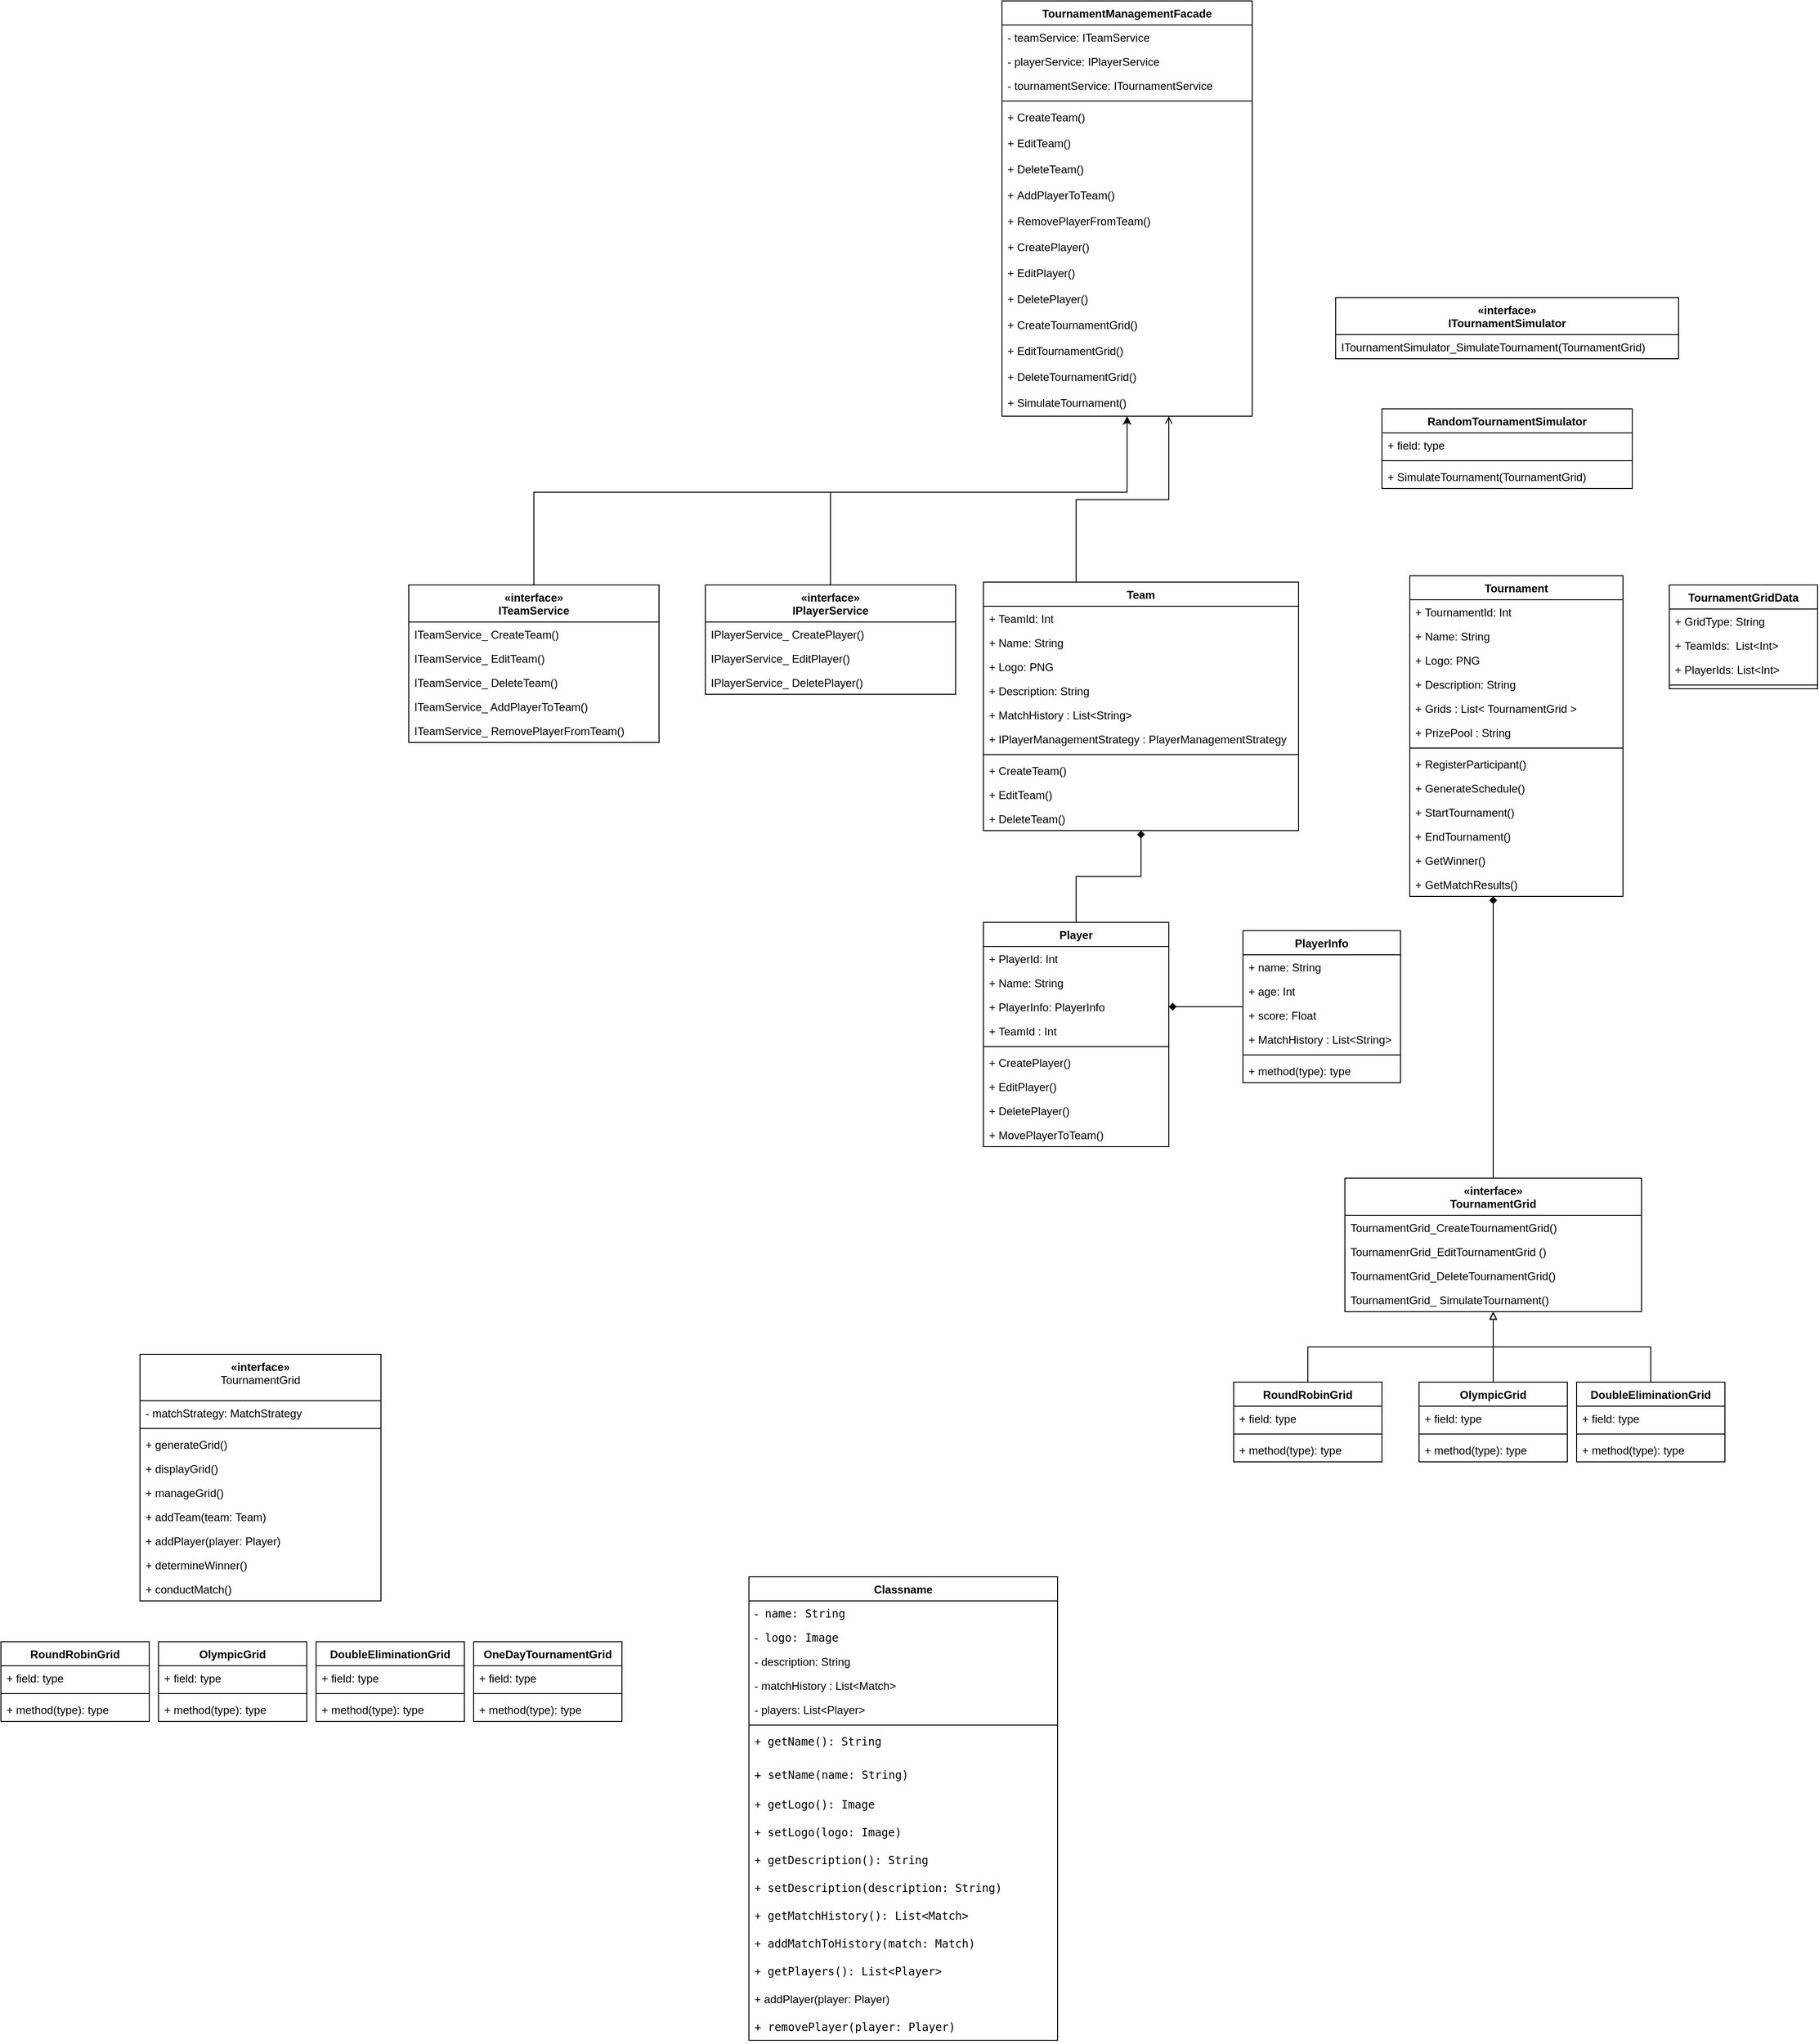 <mxfile version="21.2.9" type="github">
  <diagram id="C5RBs43oDa-KdzZeNtuy" name="Page-1">
    <mxGraphModel dx="725" dy="2033" grid="1" gridSize="10" guides="1" tooltips="1" connect="1" arrows="1" fold="1" page="1" pageScale="1" pageWidth="827" pageHeight="1169" math="0" shadow="0">
      <root>
        <mxCell id="WIyWlLk6GJQsqaUBKTNV-0" />
        <mxCell id="WIyWlLk6GJQsqaUBKTNV-1" parent="WIyWlLk6GJQsqaUBKTNV-0" />
        <mxCell id="vm9r3D2uJ9Y_jTXmRqwd-241" style="edgeStyle=orthogonalEdgeStyle;rounded=0;orthogonalLoop=1;jettySize=auto;html=1;" parent="WIyWlLk6GJQsqaUBKTNV-1" source="vm9r3D2uJ9Y_jTXmRqwd-94" target="vm9r3D2uJ9Y_jTXmRqwd-190" edge="1">
          <mxGeometry relative="1" as="geometry">
            <Array as="points">
              <mxPoint x="595" y="250" />
              <mxPoint x="1235" y="250" />
            </Array>
          </mxGeometry>
        </mxCell>
        <mxCell id="vm9r3D2uJ9Y_jTXmRqwd-94" value="«interface»&lt;br style=&quot;border-color: var(--border-color); font-weight: 400;&quot;&gt;&lt;b style=&quot;border-color: var(--border-color);&quot;&gt;ITeamService&lt;/b&gt;" style="swimlane;fontStyle=1;align=center;verticalAlign=top;childLayout=stackLayout;horizontal=1;startSize=40;horizontalStack=0;resizeParent=1;resizeParentMax=0;resizeLast=0;collapsible=1;marginBottom=0;whiteSpace=wrap;html=1;" parent="WIyWlLk6GJQsqaUBKTNV-1" vertex="1">
          <mxGeometry x="460" y="350" width="270" height="170" as="geometry">
            <mxRectangle x="480" y="430" width="120" height="40" as="alternateBounds" />
          </mxGeometry>
        </mxCell>
        <mxCell id="vm9r3D2uJ9Y_jTXmRqwd-95" value="ITeamService_ CreateTeam()" style="text;strokeColor=none;fillColor=none;align=left;verticalAlign=top;spacingLeft=4;spacingRight=4;overflow=hidden;rotatable=0;points=[[0,0.5],[1,0.5]];portConstraint=eastwest;whiteSpace=wrap;html=1;" parent="vm9r3D2uJ9Y_jTXmRqwd-94" vertex="1">
          <mxGeometry y="40" width="270" height="26" as="geometry" />
        </mxCell>
        <mxCell id="vm9r3D2uJ9Y_jTXmRqwd-100" value="ITeamService_ EditTeam()" style="text;strokeColor=none;fillColor=none;align=left;verticalAlign=top;spacingLeft=4;spacingRight=4;overflow=hidden;rotatable=0;points=[[0,0.5],[1,0.5]];portConstraint=eastwest;whiteSpace=wrap;html=1;" parent="vm9r3D2uJ9Y_jTXmRqwd-94" vertex="1">
          <mxGeometry y="66" width="270" height="26" as="geometry" />
        </mxCell>
        <mxCell id="vm9r3D2uJ9Y_jTXmRqwd-98" value="ITeamService_ DeleteTeam()" style="text;strokeColor=none;fillColor=none;align=left;verticalAlign=top;spacingLeft=4;spacingRight=4;overflow=hidden;rotatable=0;points=[[0,0.5],[1,0.5]];portConstraint=eastwest;whiteSpace=wrap;html=1;" parent="vm9r3D2uJ9Y_jTXmRqwd-94" vertex="1">
          <mxGeometry y="92" width="270" height="26" as="geometry" />
        </mxCell>
        <mxCell id="vm9r3D2uJ9Y_jTXmRqwd-101" value="ITeamService_ AddPlayerToTeam()" style="text;strokeColor=none;fillColor=none;align=left;verticalAlign=top;spacingLeft=4;spacingRight=4;overflow=hidden;rotatable=0;points=[[0,0.5],[1,0.5]];portConstraint=eastwest;whiteSpace=wrap;html=1;" parent="vm9r3D2uJ9Y_jTXmRqwd-94" vertex="1">
          <mxGeometry y="118" width="270" height="26" as="geometry" />
        </mxCell>
        <mxCell id="vm9r3D2uJ9Y_jTXmRqwd-99" value="ITeamService_ RemovePlayerFromTeam()" style="text;strokeColor=none;fillColor=none;align=left;verticalAlign=top;spacingLeft=4;spacingRight=4;overflow=hidden;rotatable=0;points=[[0,0.5],[1,0.5]];portConstraint=eastwest;whiteSpace=wrap;html=1;" parent="vm9r3D2uJ9Y_jTXmRqwd-94" vertex="1">
          <mxGeometry y="144" width="270" height="26" as="geometry" />
        </mxCell>
        <mxCell id="vm9r3D2uJ9Y_jTXmRqwd-242" style="edgeStyle=orthogonalEdgeStyle;rounded=0;orthogonalLoop=1;jettySize=auto;html=1;" parent="WIyWlLk6GJQsqaUBKTNV-1" source="vm9r3D2uJ9Y_jTXmRqwd-103" target="vm9r3D2uJ9Y_jTXmRqwd-190" edge="1">
          <mxGeometry relative="1" as="geometry">
            <Array as="points">
              <mxPoint x="915" y="250" />
              <mxPoint x="1235" y="250" />
            </Array>
          </mxGeometry>
        </mxCell>
        <mxCell id="vm9r3D2uJ9Y_jTXmRqwd-103" value="«interface»&lt;br style=&quot;border-color: var(--border-color); font-weight: 400;&quot;&gt;IPlayerService" style="swimlane;fontStyle=1;align=center;verticalAlign=top;childLayout=stackLayout;horizontal=1;startSize=40;horizontalStack=0;resizeParent=1;resizeParentMax=0;resizeLast=0;collapsible=1;marginBottom=0;whiteSpace=wrap;html=1;" parent="WIyWlLk6GJQsqaUBKTNV-1" vertex="1">
          <mxGeometry x="780" y="350" width="270" height="118" as="geometry">
            <mxRectangle x="480" y="430" width="120" height="40" as="alternateBounds" />
          </mxGeometry>
        </mxCell>
        <mxCell id="vm9r3D2uJ9Y_jTXmRqwd-104" value="IPlayerService_ CreatePlayer()" style="text;strokeColor=none;fillColor=none;align=left;verticalAlign=top;spacingLeft=4;spacingRight=4;overflow=hidden;rotatable=0;points=[[0,0.5],[1,0.5]];portConstraint=eastwest;whiteSpace=wrap;html=1;" parent="vm9r3D2uJ9Y_jTXmRqwd-103" vertex="1">
          <mxGeometry y="40" width="270" height="26" as="geometry" />
        </mxCell>
        <mxCell id="vm9r3D2uJ9Y_jTXmRqwd-105" value="IPlayerService_&amp;nbsp;EditPlayer()" style="text;strokeColor=none;fillColor=none;align=left;verticalAlign=top;spacingLeft=4;spacingRight=4;overflow=hidden;rotatable=0;points=[[0,0.5],[1,0.5]];portConstraint=eastwest;whiteSpace=wrap;html=1;" parent="vm9r3D2uJ9Y_jTXmRqwd-103" vertex="1">
          <mxGeometry y="66" width="270" height="26" as="geometry" />
        </mxCell>
        <mxCell id="vm9r3D2uJ9Y_jTXmRqwd-106" value="IPlayerService_&amp;nbsp;DeletePlayer()" style="text;strokeColor=none;fillColor=none;align=left;verticalAlign=top;spacingLeft=4;spacingRight=4;overflow=hidden;rotatable=0;points=[[0,0.5],[1,0.5]];portConstraint=eastwest;whiteSpace=wrap;html=1;" parent="vm9r3D2uJ9Y_jTXmRqwd-103" vertex="1">
          <mxGeometry y="92" width="270" height="26" as="geometry" />
        </mxCell>
        <mxCell id="vm9r3D2uJ9Y_jTXmRqwd-245" style="edgeStyle=orthogonalEdgeStyle;rounded=0;orthogonalLoop=1;jettySize=auto;html=1;endArrow=open;endFill=0;" parent="WIyWlLk6GJQsqaUBKTNV-1" source="vm9r3D2uJ9Y_jTXmRqwd-109" target="vm9r3D2uJ9Y_jTXmRqwd-190" edge="1">
          <mxGeometry relative="1" as="geometry">
            <Array as="points">
              <mxPoint x="1180" y="258" />
              <mxPoint x="1280" y="258" />
            </Array>
          </mxGeometry>
        </mxCell>
        <mxCell id="vm9r3D2uJ9Y_jTXmRqwd-109" value="Team" style="swimlane;fontStyle=1;align=center;verticalAlign=top;childLayout=stackLayout;horizontal=1;startSize=26;horizontalStack=0;resizeParent=1;resizeParentMax=0;resizeLast=0;collapsible=1;marginBottom=0;whiteSpace=wrap;html=1;" parent="WIyWlLk6GJQsqaUBKTNV-1" vertex="1">
          <mxGeometry x="1080" y="347" width="340" height="268" as="geometry" />
        </mxCell>
        <mxCell id="vm9r3D2uJ9Y_jTXmRqwd-110" value="+&amp;nbsp;TeamId: Int" style="text;strokeColor=none;fillColor=none;align=left;verticalAlign=top;spacingLeft=4;spacingRight=4;overflow=hidden;rotatable=0;points=[[0,0.5],[1,0.5]];portConstraint=eastwest;whiteSpace=wrap;html=1;" parent="vm9r3D2uJ9Y_jTXmRqwd-109" vertex="1">
          <mxGeometry y="26" width="340" height="26" as="geometry" />
        </mxCell>
        <mxCell id="vm9r3D2uJ9Y_jTXmRqwd-147" value="+&amp;nbsp;Name: String" style="text;strokeColor=none;fillColor=none;align=left;verticalAlign=top;spacingLeft=4;spacingRight=4;overflow=hidden;rotatable=0;points=[[0,0.5],[1,0.5]];portConstraint=eastwest;whiteSpace=wrap;html=1;" parent="vm9r3D2uJ9Y_jTXmRqwd-109" vertex="1">
          <mxGeometry y="52" width="340" height="26" as="geometry" />
        </mxCell>
        <mxCell id="vm9r3D2uJ9Y_jTXmRqwd-114" value="+ Logo: PNG" style="text;strokeColor=none;fillColor=none;align=left;verticalAlign=top;spacingLeft=4;spacingRight=4;overflow=hidden;rotatable=0;points=[[0,0.5],[1,0.5]];portConstraint=eastwest;whiteSpace=wrap;html=1;" parent="vm9r3D2uJ9Y_jTXmRqwd-109" vertex="1">
          <mxGeometry y="78" width="340" height="26" as="geometry" />
        </mxCell>
        <mxCell id="vm9r3D2uJ9Y_jTXmRqwd-148" value="+&amp;nbsp;Description: String" style="text;strokeColor=none;fillColor=none;align=left;verticalAlign=top;spacingLeft=4;spacingRight=4;overflow=hidden;rotatable=0;points=[[0,0.5],[1,0.5]];portConstraint=eastwest;whiteSpace=wrap;html=1;" parent="vm9r3D2uJ9Y_jTXmRqwd-109" vertex="1">
          <mxGeometry y="104" width="340" height="26" as="geometry" />
        </mxCell>
        <mxCell id="YpdSgtN2eU-IEJWraqGr-0" value="+ MatchHistory : List&amp;lt;String&amp;gt;" style="text;strokeColor=none;fillColor=none;align=left;verticalAlign=top;spacingLeft=4;spacingRight=4;overflow=hidden;rotatable=0;points=[[0,0.5],[1,0.5]];portConstraint=eastwest;whiteSpace=wrap;html=1;" vertex="1" parent="vm9r3D2uJ9Y_jTXmRqwd-109">
          <mxGeometry y="130" width="340" height="26" as="geometry" />
        </mxCell>
        <mxCell id="vm9r3D2uJ9Y_jTXmRqwd-115" value="+&amp;nbsp;IPlayerManagementStrategy&amp;nbsp;:&amp;nbsp;PlayerManagementStrategy" style="text;strokeColor=none;fillColor=none;align=left;verticalAlign=top;spacingLeft=4;spacingRight=4;overflow=hidden;rotatable=0;points=[[0,0.5],[1,0.5]];portConstraint=eastwest;whiteSpace=wrap;html=1;" parent="vm9r3D2uJ9Y_jTXmRqwd-109" vertex="1">
          <mxGeometry y="156" width="340" height="26" as="geometry" />
        </mxCell>
        <mxCell id="vm9r3D2uJ9Y_jTXmRqwd-111" value="" style="line;strokeWidth=1;fillColor=none;align=left;verticalAlign=middle;spacingTop=-1;spacingLeft=3;spacingRight=3;rotatable=0;labelPosition=right;points=[];portConstraint=eastwest;strokeColor=inherit;" parent="vm9r3D2uJ9Y_jTXmRqwd-109" vertex="1">
          <mxGeometry y="182" width="340" height="8" as="geometry" />
        </mxCell>
        <mxCell id="vm9r3D2uJ9Y_jTXmRqwd-216" value="+&amp;nbsp;CreateTeam()" style="text;strokeColor=none;fillColor=none;align=left;verticalAlign=top;spacingLeft=4;spacingRight=4;overflow=hidden;rotatable=0;points=[[0,0.5],[1,0.5]];portConstraint=eastwest;whiteSpace=wrap;html=1;" parent="vm9r3D2uJ9Y_jTXmRqwd-109" vertex="1">
          <mxGeometry y="190" width="340" height="26" as="geometry" />
        </mxCell>
        <mxCell id="vm9r3D2uJ9Y_jTXmRqwd-217" value="+&amp;nbsp;EditTeam()" style="text;strokeColor=none;fillColor=none;align=left;verticalAlign=top;spacingLeft=4;spacingRight=4;overflow=hidden;rotatable=0;points=[[0,0.5],[1,0.5]];portConstraint=eastwest;whiteSpace=wrap;html=1;" parent="vm9r3D2uJ9Y_jTXmRqwd-109" vertex="1">
          <mxGeometry y="216" width="340" height="26" as="geometry" />
        </mxCell>
        <mxCell id="vm9r3D2uJ9Y_jTXmRqwd-215" value="+&amp;nbsp;DeleteTeam()" style="text;strokeColor=none;fillColor=none;align=left;verticalAlign=top;spacingLeft=4;spacingRight=4;overflow=hidden;rotatable=0;points=[[0,0.5],[1,0.5]];portConstraint=eastwest;whiteSpace=wrap;html=1;" parent="vm9r3D2uJ9Y_jTXmRqwd-109" vertex="1">
          <mxGeometry y="242" width="340" height="26" as="geometry" />
        </mxCell>
        <mxCell id="vm9r3D2uJ9Y_jTXmRqwd-211" style="edgeStyle=orthogonalEdgeStyle;rounded=0;orthogonalLoop=1;jettySize=auto;html=1;exitX=0.5;exitY=0;exitDx=0;exitDy=0;endArrow=diamond;endFill=1;" parent="WIyWlLk6GJQsqaUBKTNV-1" source="vm9r3D2uJ9Y_jTXmRqwd-122" target="vm9r3D2uJ9Y_jTXmRqwd-109" edge="1">
          <mxGeometry relative="1" as="geometry" />
        </mxCell>
        <mxCell id="vm9r3D2uJ9Y_jTXmRqwd-122" value="Player" style="swimlane;fontStyle=1;align=center;verticalAlign=top;childLayout=stackLayout;horizontal=1;startSize=26;horizontalStack=0;resizeParent=1;resizeParentMax=0;resizeLast=0;collapsible=1;marginBottom=0;whiteSpace=wrap;html=1;" parent="WIyWlLk6GJQsqaUBKTNV-1" vertex="1">
          <mxGeometry x="1080" y="714" width="200" height="242" as="geometry" />
        </mxCell>
        <mxCell id="vm9r3D2uJ9Y_jTXmRqwd-123" value="+&amp;nbsp;PlayerId: Int" style="text;strokeColor=none;fillColor=none;align=left;verticalAlign=top;spacingLeft=4;spacingRight=4;overflow=hidden;rotatable=0;points=[[0,0.5],[1,0.5]];portConstraint=eastwest;whiteSpace=wrap;html=1;" parent="vm9r3D2uJ9Y_jTXmRqwd-122" vertex="1">
          <mxGeometry y="26" width="200" height="26" as="geometry" />
        </mxCell>
        <mxCell id="vm9r3D2uJ9Y_jTXmRqwd-124" value="+ Name: String" style="text;strokeColor=none;fillColor=none;align=left;verticalAlign=top;spacingLeft=4;spacingRight=4;overflow=hidden;rotatable=0;points=[[0,0.5],[1,0.5]];portConstraint=eastwest;whiteSpace=wrap;html=1;" parent="vm9r3D2uJ9Y_jTXmRqwd-122" vertex="1">
          <mxGeometry y="52" width="200" height="26" as="geometry" />
        </mxCell>
        <mxCell id="vm9r3D2uJ9Y_jTXmRqwd-125" value="+&amp;nbsp;PlayerInfo:&amp;nbsp;PlayerInfo" style="text;strokeColor=none;fillColor=none;align=left;verticalAlign=top;spacingLeft=4;spacingRight=4;overflow=hidden;rotatable=0;points=[[0,0.5],[1,0.5]];portConstraint=eastwest;whiteSpace=wrap;html=1;" parent="vm9r3D2uJ9Y_jTXmRqwd-122" vertex="1">
          <mxGeometry y="78" width="200" height="26" as="geometry" />
        </mxCell>
        <mxCell id="vm9r3D2uJ9Y_jTXmRqwd-126" value="+&amp;nbsp;TeamId&amp;nbsp;: Int" style="text;strokeColor=none;fillColor=none;align=left;verticalAlign=top;spacingLeft=4;spacingRight=4;overflow=hidden;rotatable=0;points=[[0,0.5],[1,0.5]];portConstraint=eastwest;whiteSpace=wrap;html=1;" parent="vm9r3D2uJ9Y_jTXmRqwd-122" vertex="1">
          <mxGeometry y="104" width="200" height="26" as="geometry" />
        </mxCell>
        <mxCell id="vm9r3D2uJ9Y_jTXmRqwd-128" value="" style="line;strokeWidth=1;fillColor=none;align=left;verticalAlign=middle;spacingTop=-1;spacingLeft=3;spacingRight=3;rotatable=0;labelPosition=right;points=[];portConstraint=eastwest;strokeColor=inherit;" parent="vm9r3D2uJ9Y_jTXmRqwd-122" vertex="1">
          <mxGeometry y="130" width="200" height="8" as="geometry" />
        </mxCell>
        <mxCell id="vm9r3D2uJ9Y_jTXmRqwd-145" value="+&amp;nbsp;CreatePlayer()" style="text;strokeColor=none;fillColor=none;align=left;verticalAlign=top;spacingLeft=4;spacingRight=4;overflow=hidden;rotatable=0;points=[[0,0.5],[1,0.5]];portConstraint=eastwest;whiteSpace=wrap;html=1;" parent="vm9r3D2uJ9Y_jTXmRqwd-122" vertex="1">
          <mxGeometry y="138" width="200" height="26" as="geometry" />
        </mxCell>
        <mxCell id="vm9r3D2uJ9Y_jTXmRqwd-213" value="+&amp;nbsp;EditPlayer()" style="text;strokeColor=none;fillColor=none;align=left;verticalAlign=top;spacingLeft=4;spacingRight=4;overflow=hidden;rotatable=0;points=[[0,0.5],[1,0.5]];portConstraint=eastwest;whiteSpace=wrap;html=1;" parent="vm9r3D2uJ9Y_jTXmRqwd-122" vertex="1">
          <mxGeometry y="164" width="200" height="26" as="geometry" />
        </mxCell>
        <mxCell id="vm9r3D2uJ9Y_jTXmRqwd-214" value="+&amp;nbsp;DeletePlayer()" style="text;strokeColor=none;fillColor=none;align=left;verticalAlign=top;spacingLeft=4;spacingRight=4;overflow=hidden;rotatable=0;points=[[0,0.5],[1,0.5]];portConstraint=eastwest;whiteSpace=wrap;html=1;" parent="vm9r3D2uJ9Y_jTXmRqwd-122" vertex="1">
          <mxGeometry y="190" width="200" height="26" as="geometry" />
        </mxCell>
        <mxCell id="vm9r3D2uJ9Y_jTXmRqwd-212" value="+&amp;nbsp;MovePlayerToTeam()" style="text;strokeColor=none;fillColor=none;align=left;verticalAlign=top;spacingLeft=4;spacingRight=4;overflow=hidden;rotatable=0;points=[[0,0.5],[1,0.5]];portConstraint=eastwest;whiteSpace=wrap;html=1;" parent="vm9r3D2uJ9Y_jTXmRqwd-122" vertex="1">
          <mxGeometry y="216" width="200" height="26" as="geometry" />
        </mxCell>
        <mxCell id="vm9r3D2uJ9Y_jTXmRqwd-233" style="edgeStyle=orthogonalEdgeStyle;rounded=0;orthogonalLoop=1;jettySize=auto;html=1;endArrow=diamond;endFill=1;" parent="WIyWlLk6GJQsqaUBKTNV-1" source="vm9r3D2uJ9Y_jTXmRqwd-130" target="vm9r3D2uJ9Y_jTXmRqwd-125" edge="1">
          <mxGeometry relative="1" as="geometry">
            <mxPoint x="1290" y="760" as="targetPoint" />
          </mxGeometry>
        </mxCell>
        <mxCell id="vm9r3D2uJ9Y_jTXmRqwd-130" value="PlayerInfo" style="swimlane;fontStyle=1;align=center;verticalAlign=top;childLayout=stackLayout;horizontal=1;startSize=26;horizontalStack=0;resizeParent=1;resizeParentMax=0;resizeLast=0;collapsible=1;marginBottom=0;whiteSpace=wrap;html=1;" parent="WIyWlLk6GJQsqaUBKTNV-1" vertex="1">
          <mxGeometry x="1360" y="723" width="170" height="164" as="geometry" />
        </mxCell>
        <mxCell id="vm9r3D2uJ9Y_jTXmRqwd-131" value="+ name: String" style="text;strokeColor=none;fillColor=none;align=left;verticalAlign=top;spacingLeft=4;spacingRight=4;overflow=hidden;rotatable=0;points=[[0,0.5],[1,0.5]];portConstraint=eastwest;whiteSpace=wrap;html=1;" parent="vm9r3D2uJ9Y_jTXmRqwd-130" vertex="1">
          <mxGeometry y="26" width="170" height="26" as="geometry" />
        </mxCell>
        <mxCell id="vm9r3D2uJ9Y_jTXmRqwd-172" value="+ age: Int" style="text;strokeColor=none;fillColor=none;align=left;verticalAlign=top;spacingLeft=4;spacingRight=4;overflow=hidden;rotatable=0;points=[[0,0.5],[1,0.5]];portConstraint=eastwest;whiteSpace=wrap;html=1;" parent="vm9r3D2uJ9Y_jTXmRqwd-130" vertex="1">
          <mxGeometry y="52" width="170" height="26" as="geometry" />
        </mxCell>
        <mxCell id="vm9r3D2uJ9Y_jTXmRqwd-171" value="+ score: Float" style="text;strokeColor=none;fillColor=none;align=left;verticalAlign=top;spacingLeft=4;spacingRight=4;overflow=hidden;rotatable=0;points=[[0,0.5],[1,0.5]];portConstraint=eastwest;whiteSpace=wrap;html=1;" parent="vm9r3D2uJ9Y_jTXmRqwd-130" vertex="1">
          <mxGeometry y="78" width="170" height="26" as="geometry" />
        </mxCell>
        <mxCell id="vm9r3D2uJ9Y_jTXmRqwd-173" value="+ MatchHistory : List&amp;lt;String&amp;gt;" style="text;strokeColor=none;fillColor=none;align=left;verticalAlign=top;spacingLeft=4;spacingRight=4;overflow=hidden;rotatable=0;points=[[0,0.5],[1,0.5]];portConstraint=eastwest;whiteSpace=wrap;html=1;" parent="vm9r3D2uJ9Y_jTXmRqwd-130" vertex="1">
          <mxGeometry y="104" width="170" height="26" as="geometry" />
        </mxCell>
        <mxCell id="vm9r3D2uJ9Y_jTXmRqwd-132" value="" style="line;strokeWidth=1;fillColor=none;align=left;verticalAlign=middle;spacingTop=-1;spacingLeft=3;spacingRight=3;rotatable=0;labelPosition=right;points=[];portConstraint=eastwest;strokeColor=inherit;" parent="vm9r3D2uJ9Y_jTXmRqwd-130" vertex="1">
          <mxGeometry y="130" width="170" height="8" as="geometry" />
        </mxCell>
        <mxCell id="vm9r3D2uJ9Y_jTXmRqwd-133" value="+ method(type): type" style="text;strokeColor=none;fillColor=none;align=left;verticalAlign=top;spacingLeft=4;spacingRight=4;overflow=hidden;rotatable=0;points=[[0,0.5],[1,0.5]];portConstraint=eastwest;whiteSpace=wrap;html=1;" parent="vm9r3D2uJ9Y_jTXmRqwd-130" vertex="1">
          <mxGeometry y="138" width="170" height="26" as="geometry" />
        </mxCell>
        <mxCell id="vm9r3D2uJ9Y_jTXmRqwd-240" style="edgeStyle=orthogonalEdgeStyle;rounded=0;orthogonalLoop=1;jettySize=auto;html=1;endArrow=diamond;endFill=1;" parent="WIyWlLk6GJQsqaUBKTNV-1" source="vm9r3D2uJ9Y_jTXmRqwd-149" target="vm9r3D2uJ9Y_jTXmRqwd-218" edge="1">
          <mxGeometry relative="1" as="geometry">
            <Array as="points">
              <mxPoint x="1630" y="760" />
              <mxPoint x="1630" y="760" />
            </Array>
          </mxGeometry>
        </mxCell>
        <mxCell id="vm9r3D2uJ9Y_jTXmRqwd-149" value="«interface»&lt;br style=&quot;border-color: var(--border-color); font-weight: 400;&quot;&gt;TournamentGrid" style="swimlane;fontStyle=1;align=center;verticalAlign=top;childLayout=stackLayout;horizontal=1;startSize=40;horizontalStack=0;resizeParent=1;resizeParentMax=0;resizeLast=0;collapsible=1;marginBottom=0;whiteSpace=wrap;html=1;" parent="WIyWlLk6GJQsqaUBKTNV-1" vertex="1">
          <mxGeometry x="1470" y="990" width="320" height="144" as="geometry">
            <mxRectangle x="480" y="430" width="120" height="40" as="alternateBounds" />
          </mxGeometry>
        </mxCell>
        <mxCell id="vm9r3D2uJ9Y_jTXmRqwd-150" value="TournamentGrid_CreateTournamentGrid()" style="text;strokeColor=none;fillColor=none;align=left;verticalAlign=top;spacingLeft=4;spacingRight=4;overflow=hidden;rotatable=0;points=[[0,0.5],[1,0.5]];portConstraint=eastwest;whiteSpace=wrap;html=1;" parent="vm9r3D2uJ9Y_jTXmRqwd-149" vertex="1">
          <mxGeometry y="40" width="320" height="26" as="geometry" />
        </mxCell>
        <mxCell id="vm9r3D2uJ9Y_jTXmRqwd-151" value="TournamenrGrid_EditTournamentGrid ()" style="text;strokeColor=none;fillColor=none;align=left;verticalAlign=top;spacingLeft=4;spacingRight=4;overflow=hidden;rotatable=0;points=[[0,0.5],[1,0.5]];portConstraint=eastwest;whiteSpace=wrap;html=1;" parent="vm9r3D2uJ9Y_jTXmRqwd-149" vertex="1">
          <mxGeometry y="66" width="320" height="26" as="geometry" />
        </mxCell>
        <mxCell id="vm9r3D2uJ9Y_jTXmRqwd-152" value="TournamentGrid_DeleteTournamentGrid()" style="text;strokeColor=none;fillColor=none;align=left;verticalAlign=top;spacingLeft=4;spacingRight=4;overflow=hidden;rotatable=0;points=[[0,0.5],[1,0.5]];portConstraint=eastwest;whiteSpace=wrap;html=1;" parent="vm9r3D2uJ9Y_jTXmRqwd-149" vertex="1">
          <mxGeometry y="92" width="320" height="26" as="geometry" />
        </mxCell>
        <mxCell id="vm9r3D2uJ9Y_jTXmRqwd-153" value="TournamentGrid_ SimulateTournament()" style="text;strokeColor=none;fillColor=none;align=left;verticalAlign=top;spacingLeft=4;spacingRight=4;overflow=hidden;rotatable=0;points=[[0,0.5],[1,0.5]];portConstraint=eastwest;whiteSpace=wrap;html=1;" parent="vm9r3D2uJ9Y_jTXmRqwd-149" vertex="1">
          <mxGeometry y="118" width="320" height="26" as="geometry" />
        </mxCell>
        <mxCell id="vm9r3D2uJ9Y_jTXmRqwd-234" style="edgeStyle=orthogonalEdgeStyle;rounded=0;orthogonalLoop=1;jettySize=auto;html=1;exitX=0.5;exitY=0;exitDx=0;exitDy=0;endArrow=block;endFill=0;" parent="WIyWlLk6GJQsqaUBKTNV-1" source="vm9r3D2uJ9Y_jTXmRqwd-155" target="vm9r3D2uJ9Y_jTXmRqwd-149" edge="1">
          <mxGeometry relative="1" as="geometry" />
        </mxCell>
        <mxCell id="vm9r3D2uJ9Y_jTXmRqwd-155" value="RoundRobinGrid" style="swimlane;fontStyle=1;align=center;verticalAlign=top;childLayout=stackLayout;horizontal=1;startSize=26;horizontalStack=0;resizeParent=1;resizeParentMax=0;resizeLast=0;collapsible=1;marginBottom=0;whiteSpace=wrap;html=1;" parent="WIyWlLk6GJQsqaUBKTNV-1" vertex="1">
          <mxGeometry x="1350" y="1210" width="160" height="86" as="geometry" />
        </mxCell>
        <mxCell id="vm9r3D2uJ9Y_jTXmRqwd-156" value="+ field: type" style="text;strokeColor=none;fillColor=none;align=left;verticalAlign=top;spacingLeft=4;spacingRight=4;overflow=hidden;rotatable=0;points=[[0,0.5],[1,0.5]];portConstraint=eastwest;whiteSpace=wrap;html=1;" parent="vm9r3D2uJ9Y_jTXmRqwd-155" vertex="1">
          <mxGeometry y="26" width="160" height="26" as="geometry" />
        </mxCell>
        <mxCell id="vm9r3D2uJ9Y_jTXmRqwd-157" value="" style="line;strokeWidth=1;fillColor=none;align=left;verticalAlign=middle;spacingTop=-1;spacingLeft=3;spacingRight=3;rotatable=0;labelPosition=right;points=[];portConstraint=eastwest;strokeColor=inherit;" parent="vm9r3D2uJ9Y_jTXmRqwd-155" vertex="1">
          <mxGeometry y="52" width="160" height="8" as="geometry" />
        </mxCell>
        <mxCell id="vm9r3D2uJ9Y_jTXmRqwd-158" value="+ method(type): type" style="text;strokeColor=none;fillColor=none;align=left;verticalAlign=top;spacingLeft=4;spacingRight=4;overflow=hidden;rotatable=0;points=[[0,0.5],[1,0.5]];portConstraint=eastwest;whiteSpace=wrap;html=1;" parent="vm9r3D2uJ9Y_jTXmRqwd-155" vertex="1">
          <mxGeometry y="60" width="160" height="26" as="geometry" />
        </mxCell>
        <mxCell id="vm9r3D2uJ9Y_jTXmRqwd-238" style="edgeStyle=orthogonalEdgeStyle;rounded=0;orthogonalLoop=1;jettySize=auto;html=1;exitX=0.5;exitY=0;exitDx=0;exitDy=0;endArrow=block;endFill=0;" parent="WIyWlLk6GJQsqaUBKTNV-1" source="vm9r3D2uJ9Y_jTXmRqwd-159" target="vm9r3D2uJ9Y_jTXmRqwd-149" edge="1">
          <mxGeometry relative="1" as="geometry">
            <mxPoint x="860" y="860" as="targetPoint" />
          </mxGeometry>
        </mxCell>
        <mxCell id="vm9r3D2uJ9Y_jTXmRqwd-159" value="OlympicGrid" style="swimlane;fontStyle=1;align=center;verticalAlign=top;childLayout=stackLayout;horizontal=1;startSize=26;horizontalStack=0;resizeParent=1;resizeParentMax=0;resizeLast=0;collapsible=1;marginBottom=0;whiteSpace=wrap;html=1;" parent="WIyWlLk6GJQsqaUBKTNV-1" vertex="1">
          <mxGeometry x="1550" y="1210" width="160" height="86" as="geometry" />
        </mxCell>
        <mxCell id="vm9r3D2uJ9Y_jTXmRqwd-160" value="+ field: type" style="text;strokeColor=none;fillColor=none;align=left;verticalAlign=top;spacingLeft=4;spacingRight=4;overflow=hidden;rotatable=0;points=[[0,0.5],[1,0.5]];portConstraint=eastwest;whiteSpace=wrap;html=1;" parent="vm9r3D2uJ9Y_jTXmRqwd-159" vertex="1">
          <mxGeometry y="26" width="160" height="26" as="geometry" />
        </mxCell>
        <mxCell id="vm9r3D2uJ9Y_jTXmRqwd-161" value="" style="line;strokeWidth=1;fillColor=none;align=left;verticalAlign=middle;spacingTop=-1;spacingLeft=3;spacingRight=3;rotatable=0;labelPosition=right;points=[];portConstraint=eastwest;strokeColor=inherit;" parent="vm9r3D2uJ9Y_jTXmRqwd-159" vertex="1">
          <mxGeometry y="52" width="160" height="8" as="geometry" />
        </mxCell>
        <mxCell id="vm9r3D2uJ9Y_jTXmRqwd-162" value="+ method(type): type" style="text;strokeColor=none;fillColor=none;align=left;verticalAlign=top;spacingLeft=4;spacingRight=4;overflow=hidden;rotatable=0;points=[[0,0.5],[1,0.5]];portConstraint=eastwest;whiteSpace=wrap;html=1;" parent="vm9r3D2uJ9Y_jTXmRqwd-159" vertex="1">
          <mxGeometry y="60" width="160" height="26" as="geometry" />
        </mxCell>
        <mxCell id="vm9r3D2uJ9Y_jTXmRqwd-236" style="edgeStyle=orthogonalEdgeStyle;rounded=0;orthogonalLoop=1;jettySize=auto;html=1;endArrow=block;endFill=0;" parent="WIyWlLk6GJQsqaUBKTNV-1" source="vm9r3D2uJ9Y_jTXmRqwd-163" target="vm9r3D2uJ9Y_jTXmRqwd-149" edge="1">
          <mxGeometry relative="1" as="geometry" />
        </mxCell>
        <mxCell id="vm9r3D2uJ9Y_jTXmRqwd-163" value="DoubleEliminationGrid" style="swimlane;fontStyle=1;align=center;verticalAlign=top;childLayout=stackLayout;horizontal=1;startSize=26;horizontalStack=0;resizeParent=1;resizeParentMax=0;resizeLast=0;collapsible=1;marginBottom=0;whiteSpace=wrap;html=1;" parent="WIyWlLk6GJQsqaUBKTNV-1" vertex="1">
          <mxGeometry x="1720" y="1210" width="160" height="86" as="geometry" />
        </mxCell>
        <mxCell id="vm9r3D2uJ9Y_jTXmRqwd-164" value="+ field: type" style="text;strokeColor=none;fillColor=none;align=left;verticalAlign=top;spacingLeft=4;spacingRight=4;overflow=hidden;rotatable=0;points=[[0,0.5],[1,0.5]];portConstraint=eastwest;whiteSpace=wrap;html=1;" parent="vm9r3D2uJ9Y_jTXmRqwd-163" vertex="1">
          <mxGeometry y="26" width="160" height="26" as="geometry" />
        </mxCell>
        <mxCell id="vm9r3D2uJ9Y_jTXmRqwd-165" value="" style="line;strokeWidth=1;fillColor=none;align=left;verticalAlign=middle;spacingTop=-1;spacingLeft=3;spacingRight=3;rotatable=0;labelPosition=right;points=[];portConstraint=eastwest;strokeColor=inherit;" parent="vm9r3D2uJ9Y_jTXmRqwd-163" vertex="1">
          <mxGeometry y="52" width="160" height="8" as="geometry" />
        </mxCell>
        <mxCell id="vm9r3D2uJ9Y_jTXmRqwd-166" value="+ method(type): type" style="text;strokeColor=none;fillColor=none;align=left;verticalAlign=top;spacingLeft=4;spacingRight=4;overflow=hidden;rotatable=0;points=[[0,0.5],[1,0.5]];portConstraint=eastwest;whiteSpace=wrap;html=1;" parent="vm9r3D2uJ9Y_jTXmRqwd-163" vertex="1">
          <mxGeometry y="60" width="160" height="26" as="geometry" />
        </mxCell>
        <mxCell id="vm9r3D2uJ9Y_jTXmRqwd-167" value="TournamentGridData" style="swimlane;fontStyle=1;align=center;verticalAlign=top;childLayout=stackLayout;horizontal=1;startSize=26;horizontalStack=0;resizeParent=1;resizeParentMax=0;resizeLast=0;collapsible=1;marginBottom=0;whiteSpace=wrap;html=1;" parent="WIyWlLk6GJQsqaUBKTNV-1" vertex="1">
          <mxGeometry x="1820" y="350" width="160" height="112" as="geometry" />
        </mxCell>
        <mxCell id="vm9r3D2uJ9Y_jTXmRqwd-168" value="+&amp;nbsp;GridType: String" style="text;strokeColor=none;fillColor=none;align=left;verticalAlign=top;spacingLeft=4;spacingRight=4;overflow=hidden;rotatable=0;points=[[0,0.5],[1,0.5]];portConstraint=eastwest;whiteSpace=wrap;html=1;" parent="vm9r3D2uJ9Y_jTXmRqwd-167" vertex="1">
          <mxGeometry y="26" width="160" height="26" as="geometry" />
        </mxCell>
        <mxCell id="vm9r3D2uJ9Y_jTXmRqwd-176" value="+&amp;nbsp;TeamIds:&amp;nbsp;&amp;nbsp;List&amp;lt;Int&amp;gt;" style="text;strokeColor=none;fillColor=none;align=left;verticalAlign=top;spacingLeft=4;spacingRight=4;overflow=hidden;rotatable=0;points=[[0,0.5],[1,0.5]];portConstraint=eastwest;whiteSpace=wrap;html=1;" parent="vm9r3D2uJ9Y_jTXmRqwd-167" vertex="1">
          <mxGeometry y="52" width="160" height="26" as="geometry" />
        </mxCell>
        <mxCell id="vm9r3D2uJ9Y_jTXmRqwd-175" value="+&amp;nbsp;PlayerIds: List&amp;lt;Int&amp;gt;" style="text;strokeColor=none;fillColor=none;align=left;verticalAlign=top;spacingLeft=4;spacingRight=4;overflow=hidden;rotatable=0;points=[[0,0.5],[1,0.5]];portConstraint=eastwest;whiteSpace=wrap;html=1;" parent="vm9r3D2uJ9Y_jTXmRqwd-167" vertex="1">
          <mxGeometry y="78" width="160" height="26" as="geometry" />
        </mxCell>
        <mxCell id="vm9r3D2uJ9Y_jTXmRqwd-169" value="" style="line;strokeWidth=1;fillColor=none;align=left;verticalAlign=middle;spacingTop=-1;spacingLeft=3;spacingRight=3;rotatable=0;labelPosition=right;points=[];portConstraint=eastwest;strokeColor=inherit;" parent="vm9r3D2uJ9Y_jTXmRqwd-167" vertex="1">
          <mxGeometry y="104" width="160" height="8" as="geometry" />
        </mxCell>
        <mxCell id="vm9r3D2uJ9Y_jTXmRqwd-181" value="«interface»&lt;br style=&quot;border-color: var(--border-color); font-weight: 400;&quot;&gt;ITournamentSimulator" style="swimlane;fontStyle=1;align=center;verticalAlign=top;childLayout=stackLayout;horizontal=1;startSize=40;horizontalStack=0;resizeParent=1;resizeParentMax=0;resizeLast=0;collapsible=1;marginBottom=0;whiteSpace=wrap;html=1;" parent="WIyWlLk6GJQsqaUBKTNV-1" vertex="1">
          <mxGeometry x="1460" y="40" width="370" height="66" as="geometry">
            <mxRectangle x="480" y="430" width="120" height="40" as="alternateBounds" />
          </mxGeometry>
        </mxCell>
        <mxCell id="vm9r3D2uJ9Y_jTXmRqwd-182" value="ITournamentSimulator_SimulateTournament(TournamentGrid)" style="text;strokeColor=none;fillColor=none;align=left;verticalAlign=top;spacingLeft=4;spacingRight=4;overflow=hidden;rotatable=0;points=[[0,0.5],[1,0.5]];portConstraint=eastwest;whiteSpace=wrap;html=1;" parent="vm9r3D2uJ9Y_jTXmRqwd-181" vertex="1">
          <mxGeometry y="40" width="370" height="26" as="geometry" />
        </mxCell>
        <mxCell id="vm9r3D2uJ9Y_jTXmRqwd-186" value="RandomTournamentSimulator" style="swimlane;fontStyle=1;align=center;verticalAlign=top;childLayout=stackLayout;horizontal=1;startSize=26;horizontalStack=0;resizeParent=1;resizeParentMax=0;resizeLast=0;collapsible=1;marginBottom=0;whiteSpace=wrap;html=1;" parent="WIyWlLk6GJQsqaUBKTNV-1" vertex="1">
          <mxGeometry x="1510" y="160" width="270" height="86" as="geometry" />
        </mxCell>
        <mxCell id="vm9r3D2uJ9Y_jTXmRqwd-187" value="+ field: type" style="text;strokeColor=none;fillColor=none;align=left;verticalAlign=top;spacingLeft=4;spacingRight=4;overflow=hidden;rotatable=0;points=[[0,0.5],[1,0.5]];portConstraint=eastwest;whiteSpace=wrap;html=1;" parent="vm9r3D2uJ9Y_jTXmRqwd-186" vertex="1">
          <mxGeometry y="26" width="270" height="26" as="geometry" />
        </mxCell>
        <mxCell id="vm9r3D2uJ9Y_jTXmRqwd-188" value="" style="line;strokeWidth=1;fillColor=none;align=left;verticalAlign=middle;spacingTop=-1;spacingLeft=3;spacingRight=3;rotatable=0;labelPosition=right;points=[];portConstraint=eastwest;strokeColor=inherit;" parent="vm9r3D2uJ9Y_jTXmRqwd-186" vertex="1">
          <mxGeometry y="52" width="270" height="8" as="geometry" />
        </mxCell>
        <mxCell id="vm9r3D2uJ9Y_jTXmRqwd-189" value="+&amp;nbsp;SimulateTournament(TournamentGrid)" style="text;strokeColor=none;fillColor=none;align=left;verticalAlign=top;spacingLeft=4;spacingRight=4;overflow=hidden;rotatable=0;points=[[0,0.5],[1,0.5]];portConstraint=eastwest;whiteSpace=wrap;html=1;" parent="vm9r3D2uJ9Y_jTXmRqwd-186" vertex="1">
          <mxGeometry y="60" width="270" height="26" as="geometry" />
        </mxCell>
        <mxCell id="vm9r3D2uJ9Y_jTXmRqwd-190" value="TournamentManagementFacade" style="swimlane;fontStyle=1;align=center;verticalAlign=top;childLayout=stackLayout;horizontal=1;startSize=26;horizontalStack=0;resizeParent=1;resizeParentMax=0;resizeLast=0;collapsible=1;marginBottom=0;whiteSpace=wrap;html=1;" parent="WIyWlLk6GJQsqaUBKTNV-1" vertex="1">
          <mxGeometry x="1100" y="-280" width="270" height="448" as="geometry" />
        </mxCell>
        <mxCell id="vm9r3D2uJ9Y_jTXmRqwd-191" value="-&amp;nbsp;teamService:&amp;nbsp;ITeamService" style="text;strokeColor=none;fillColor=none;align=left;verticalAlign=top;spacingLeft=4;spacingRight=4;overflow=hidden;rotatable=0;points=[[0,0.5],[1,0.5]];portConstraint=eastwest;whiteSpace=wrap;html=1;" parent="vm9r3D2uJ9Y_jTXmRqwd-190" vertex="1">
          <mxGeometry y="26" width="270" height="26" as="geometry" />
        </mxCell>
        <mxCell id="vm9r3D2uJ9Y_jTXmRqwd-195" value="-&amp;nbsp;playerService:&amp;nbsp;IPlayerService" style="text;strokeColor=none;fillColor=none;align=left;verticalAlign=top;spacingLeft=4;spacingRight=4;overflow=hidden;rotatable=0;points=[[0,0.5],[1,0.5]];portConstraint=eastwest;whiteSpace=wrap;html=1;" parent="vm9r3D2uJ9Y_jTXmRqwd-190" vertex="1">
          <mxGeometry y="52" width="270" height="26" as="geometry" />
        </mxCell>
        <mxCell id="vm9r3D2uJ9Y_jTXmRqwd-194" value="-&amp;nbsp;tournamentService:&amp;nbsp;ITournamentService" style="text;strokeColor=none;fillColor=none;align=left;verticalAlign=top;spacingLeft=4;spacingRight=4;overflow=hidden;rotatable=0;points=[[0,0.5],[1,0.5]];portConstraint=eastwest;whiteSpace=wrap;html=1;" parent="vm9r3D2uJ9Y_jTXmRqwd-190" vertex="1">
          <mxGeometry y="78" width="270" height="26" as="geometry" />
        </mxCell>
        <mxCell id="vm9r3D2uJ9Y_jTXmRqwd-192" value="" style="line;strokeWidth=1;fillColor=none;align=left;verticalAlign=middle;spacingTop=-1;spacingLeft=3;spacingRight=3;rotatable=0;labelPosition=right;points=[];portConstraint=eastwest;strokeColor=inherit;" parent="vm9r3D2uJ9Y_jTXmRqwd-190" vertex="1">
          <mxGeometry y="104" width="270" height="8" as="geometry" />
        </mxCell>
        <mxCell id="vm9r3D2uJ9Y_jTXmRqwd-193" value="+&amp;nbsp;CreateTeam()" style="text;strokeColor=none;fillColor=none;align=left;verticalAlign=top;spacingLeft=4;spacingRight=4;overflow=hidden;rotatable=0;points=[[0,0.5],[1,0.5]];portConstraint=eastwest;whiteSpace=wrap;html=1;" parent="vm9r3D2uJ9Y_jTXmRqwd-190" vertex="1">
          <mxGeometry y="112" width="270" height="28" as="geometry" />
        </mxCell>
        <mxCell id="vm9r3D2uJ9Y_jTXmRqwd-198" value="+&amp;nbsp;EditTeam()" style="text;strokeColor=none;fillColor=none;align=left;verticalAlign=top;spacingLeft=4;spacingRight=4;overflow=hidden;rotatable=0;points=[[0,0.5],[1,0.5]];portConstraint=eastwest;whiteSpace=wrap;html=1;" parent="vm9r3D2uJ9Y_jTXmRqwd-190" vertex="1">
          <mxGeometry y="140" width="270" height="28" as="geometry" />
        </mxCell>
        <mxCell id="vm9r3D2uJ9Y_jTXmRqwd-201" value="+&amp;nbsp;DeleteTeam()" style="text;strokeColor=none;fillColor=none;align=left;verticalAlign=top;spacingLeft=4;spacingRight=4;overflow=hidden;rotatable=0;points=[[0,0.5],[1,0.5]];portConstraint=eastwest;whiteSpace=wrap;html=1;" parent="vm9r3D2uJ9Y_jTXmRqwd-190" vertex="1">
          <mxGeometry y="168" width="270" height="28" as="geometry" />
        </mxCell>
        <mxCell id="vm9r3D2uJ9Y_jTXmRqwd-203" value="+&amp;nbsp;AddPlayerToTeam()" style="text;strokeColor=none;fillColor=none;align=left;verticalAlign=top;spacingLeft=4;spacingRight=4;overflow=hidden;rotatable=0;points=[[0,0.5],[1,0.5]];portConstraint=eastwest;whiteSpace=wrap;html=1;" parent="vm9r3D2uJ9Y_jTXmRqwd-190" vertex="1">
          <mxGeometry y="196" width="270" height="28" as="geometry" />
        </mxCell>
        <mxCell id="vm9r3D2uJ9Y_jTXmRqwd-205" value="+&amp;nbsp;RemovePlayerFromTeam()" style="text;strokeColor=none;fillColor=none;align=left;verticalAlign=top;spacingLeft=4;spacingRight=4;overflow=hidden;rotatable=0;points=[[0,0.5],[1,0.5]];portConstraint=eastwest;whiteSpace=wrap;html=1;" parent="vm9r3D2uJ9Y_jTXmRqwd-190" vertex="1">
          <mxGeometry y="224" width="270" height="28" as="geometry" />
        </mxCell>
        <mxCell id="vm9r3D2uJ9Y_jTXmRqwd-206" value="+&amp;nbsp;CreatePlayer()" style="text;strokeColor=none;fillColor=none;align=left;verticalAlign=top;spacingLeft=4;spacingRight=4;overflow=hidden;rotatable=0;points=[[0,0.5],[1,0.5]];portConstraint=eastwest;whiteSpace=wrap;html=1;" parent="vm9r3D2uJ9Y_jTXmRqwd-190" vertex="1">
          <mxGeometry y="252" width="270" height="28" as="geometry" />
        </mxCell>
        <mxCell id="vm9r3D2uJ9Y_jTXmRqwd-204" value="+&amp;nbsp;EditPlayer()" style="text;strokeColor=none;fillColor=none;align=left;verticalAlign=top;spacingLeft=4;spacingRight=4;overflow=hidden;rotatable=0;points=[[0,0.5],[1,0.5]];portConstraint=eastwest;whiteSpace=wrap;html=1;" parent="vm9r3D2uJ9Y_jTXmRqwd-190" vertex="1">
          <mxGeometry y="280" width="270" height="28" as="geometry" />
        </mxCell>
        <mxCell id="vm9r3D2uJ9Y_jTXmRqwd-202" value="+&amp;nbsp;DeletePlayer()" style="text;strokeColor=none;fillColor=none;align=left;verticalAlign=top;spacingLeft=4;spacingRight=4;overflow=hidden;rotatable=0;points=[[0,0.5],[1,0.5]];portConstraint=eastwest;whiteSpace=wrap;html=1;" parent="vm9r3D2uJ9Y_jTXmRqwd-190" vertex="1">
          <mxGeometry y="308" width="270" height="28" as="geometry" />
        </mxCell>
        <mxCell id="vm9r3D2uJ9Y_jTXmRqwd-200" value="+&amp;nbsp;CreateTournamentGrid()" style="text;strokeColor=none;fillColor=none;align=left;verticalAlign=top;spacingLeft=4;spacingRight=4;overflow=hidden;rotatable=0;points=[[0,0.5],[1,0.5]];portConstraint=eastwest;whiteSpace=wrap;html=1;" parent="vm9r3D2uJ9Y_jTXmRqwd-190" vertex="1">
          <mxGeometry y="336" width="270" height="28" as="geometry" />
        </mxCell>
        <mxCell id="vm9r3D2uJ9Y_jTXmRqwd-207" value="+&amp;nbsp;EditTournamentGrid()" style="text;strokeColor=none;fillColor=none;align=left;verticalAlign=top;spacingLeft=4;spacingRight=4;overflow=hidden;rotatable=0;points=[[0,0.5],[1,0.5]];portConstraint=eastwest;whiteSpace=wrap;html=1;" parent="vm9r3D2uJ9Y_jTXmRqwd-190" vertex="1">
          <mxGeometry y="364" width="270" height="28" as="geometry" />
        </mxCell>
        <mxCell id="vm9r3D2uJ9Y_jTXmRqwd-199" value="+&amp;nbsp;DeleteTournamentGrid()" style="text;strokeColor=none;fillColor=none;align=left;verticalAlign=top;spacingLeft=4;spacingRight=4;overflow=hidden;rotatable=0;points=[[0,0.5],[1,0.5]];portConstraint=eastwest;whiteSpace=wrap;html=1;" parent="vm9r3D2uJ9Y_jTXmRqwd-190" vertex="1">
          <mxGeometry y="392" width="270" height="28" as="geometry" />
        </mxCell>
        <mxCell id="vm9r3D2uJ9Y_jTXmRqwd-208" value="+&amp;nbsp;SimulateTournament()" style="text;strokeColor=none;fillColor=none;align=left;verticalAlign=top;spacingLeft=4;spacingRight=4;overflow=hidden;rotatable=0;points=[[0,0.5],[1,0.5]];portConstraint=eastwest;whiteSpace=wrap;html=1;" parent="vm9r3D2uJ9Y_jTXmRqwd-190" vertex="1">
          <mxGeometry y="420" width="270" height="28" as="geometry" />
        </mxCell>
        <mxCell id="vm9r3D2uJ9Y_jTXmRqwd-218" value="Tournament" style="swimlane;fontStyle=1;align=center;verticalAlign=top;childLayout=stackLayout;horizontal=1;startSize=26;horizontalStack=0;resizeParent=1;resizeParentMax=0;resizeLast=0;collapsible=1;marginBottom=0;whiteSpace=wrap;html=1;" parent="WIyWlLk6GJQsqaUBKTNV-1" vertex="1">
          <mxGeometry x="1540" y="340" width="230" height="346" as="geometry" />
        </mxCell>
        <mxCell id="vm9r3D2uJ9Y_jTXmRqwd-219" value="+&amp;nbsp;TournamentId: Int" style="text;strokeColor=none;fillColor=none;align=left;verticalAlign=top;spacingLeft=4;spacingRight=4;overflow=hidden;rotatable=0;points=[[0,0.5],[1,0.5]];portConstraint=eastwest;whiteSpace=wrap;html=1;" parent="vm9r3D2uJ9Y_jTXmRqwd-218" vertex="1">
          <mxGeometry y="26" width="230" height="26" as="geometry" />
        </mxCell>
        <mxCell id="vm9r3D2uJ9Y_jTXmRqwd-220" value="+&amp;nbsp;Name: String" style="text;strokeColor=none;fillColor=none;align=left;verticalAlign=top;spacingLeft=4;spacingRight=4;overflow=hidden;rotatable=0;points=[[0,0.5],[1,0.5]];portConstraint=eastwest;whiteSpace=wrap;html=1;" parent="vm9r3D2uJ9Y_jTXmRqwd-218" vertex="1">
          <mxGeometry y="52" width="230" height="26" as="geometry" />
        </mxCell>
        <mxCell id="vm9r3D2uJ9Y_jTXmRqwd-221" value="+ Logo: PNG" style="text;strokeColor=none;fillColor=none;align=left;verticalAlign=top;spacingLeft=4;spacingRight=4;overflow=hidden;rotatable=0;points=[[0,0.5],[1,0.5]];portConstraint=eastwest;whiteSpace=wrap;html=1;" parent="vm9r3D2uJ9Y_jTXmRqwd-218" vertex="1">
          <mxGeometry y="78" width="230" height="26" as="geometry" />
        </mxCell>
        <mxCell id="vm9r3D2uJ9Y_jTXmRqwd-222" value="+&amp;nbsp;Description: String" style="text;strokeColor=none;fillColor=none;align=left;verticalAlign=top;spacingLeft=4;spacingRight=4;overflow=hidden;rotatable=0;points=[[0,0.5],[1,0.5]];portConstraint=eastwest;whiteSpace=wrap;html=1;" parent="vm9r3D2uJ9Y_jTXmRqwd-218" vertex="1">
          <mxGeometry y="104" width="230" height="26" as="geometry" />
        </mxCell>
        <mxCell id="vm9r3D2uJ9Y_jTXmRqwd-223" value="+&amp;nbsp;Grids&amp;nbsp;: List&amp;lt; TournamentGrid &amp;gt;" style="text;strokeColor=none;fillColor=none;align=left;verticalAlign=top;spacingLeft=4;spacingRight=4;overflow=hidden;rotatable=0;points=[[0,0.5],[1,0.5]];portConstraint=eastwest;whiteSpace=wrap;html=1;" parent="vm9r3D2uJ9Y_jTXmRqwd-218" vertex="1">
          <mxGeometry y="130" width="230" height="26" as="geometry" />
        </mxCell>
        <mxCell id="vm9r3D2uJ9Y_jTXmRqwd-231" value="+&amp;nbsp;PrizePool&amp;nbsp;: String" style="text;strokeColor=none;fillColor=none;align=left;verticalAlign=top;spacingLeft=4;spacingRight=4;overflow=hidden;rotatable=0;points=[[0,0.5],[1,0.5]];portConstraint=eastwest;whiteSpace=wrap;html=1;" parent="vm9r3D2uJ9Y_jTXmRqwd-218" vertex="1">
          <mxGeometry y="156" width="230" height="26" as="geometry" />
        </mxCell>
        <mxCell id="vm9r3D2uJ9Y_jTXmRqwd-224" value="" style="line;strokeWidth=1;fillColor=none;align=left;verticalAlign=middle;spacingTop=-1;spacingLeft=3;spacingRight=3;rotatable=0;labelPosition=right;points=[];portConstraint=eastwest;strokeColor=inherit;" parent="vm9r3D2uJ9Y_jTXmRqwd-218" vertex="1">
          <mxGeometry y="182" width="230" height="8" as="geometry" />
        </mxCell>
        <mxCell id="vm9r3D2uJ9Y_jTXmRqwd-225" value="+ RegisterParticipant()" style="text;strokeColor=none;fillColor=none;align=left;verticalAlign=top;spacingLeft=4;spacingRight=4;overflow=hidden;rotatable=0;points=[[0,0.5],[1,0.5]];portConstraint=eastwest;whiteSpace=wrap;html=1;" parent="vm9r3D2uJ9Y_jTXmRqwd-218" vertex="1">
          <mxGeometry y="190" width="230" height="26" as="geometry" />
        </mxCell>
        <mxCell id="vm9r3D2uJ9Y_jTXmRqwd-226" value="+&amp;nbsp;GenerateSchedule()" style="text;strokeColor=none;fillColor=none;align=left;verticalAlign=top;spacingLeft=4;spacingRight=4;overflow=hidden;rotatable=0;points=[[0,0.5],[1,0.5]];portConstraint=eastwest;whiteSpace=wrap;html=1;" parent="vm9r3D2uJ9Y_jTXmRqwd-218" vertex="1">
          <mxGeometry y="216" width="230" height="26" as="geometry" />
        </mxCell>
        <mxCell id="vm9r3D2uJ9Y_jTXmRqwd-227" value="+&amp;nbsp;StartTournament()" style="text;strokeColor=none;fillColor=none;align=left;verticalAlign=top;spacingLeft=4;spacingRight=4;overflow=hidden;rotatable=0;points=[[0,0.5],[1,0.5]];portConstraint=eastwest;whiteSpace=wrap;html=1;" parent="vm9r3D2uJ9Y_jTXmRqwd-218" vertex="1">
          <mxGeometry y="242" width="230" height="26" as="geometry" />
        </mxCell>
        <mxCell id="vm9r3D2uJ9Y_jTXmRqwd-229" value="+&amp;nbsp;EndTournament()" style="text;strokeColor=none;fillColor=none;align=left;verticalAlign=top;spacingLeft=4;spacingRight=4;overflow=hidden;rotatable=0;points=[[0,0.5],[1,0.5]];portConstraint=eastwest;whiteSpace=wrap;html=1;" parent="vm9r3D2uJ9Y_jTXmRqwd-218" vertex="1">
          <mxGeometry y="268" width="230" height="26" as="geometry" />
        </mxCell>
        <mxCell id="vm9r3D2uJ9Y_jTXmRqwd-230" value="+&amp;nbsp;GetWinner()" style="text;strokeColor=none;fillColor=none;align=left;verticalAlign=top;spacingLeft=4;spacingRight=4;overflow=hidden;rotatable=0;points=[[0,0.5],[1,0.5]];portConstraint=eastwest;whiteSpace=wrap;html=1;" parent="vm9r3D2uJ9Y_jTXmRqwd-218" vertex="1">
          <mxGeometry y="294" width="230" height="26" as="geometry" />
        </mxCell>
        <mxCell id="vm9r3D2uJ9Y_jTXmRqwd-228" value="+&amp;nbsp;GetMatchResults()" style="text;strokeColor=none;fillColor=none;align=left;verticalAlign=top;spacingLeft=4;spacingRight=4;overflow=hidden;rotatable=0;points=[[0,0.5],[1,0.5]];portConstraint=eastwest;whiteSpace=wrap;html=1;" parent="vm9r3D2uJ9Y_jTXmRqwd-218" vertex="1">
          <mxGeometry y="320" width="230" height="26" as="geometry" />
        </mxCell>
        <mxCell id="YpdSgtN2eU-IEJWraqGr-3" value="«interface»&lt;br style=&quot;border-color: var(--border-color); font-weight: 400;&quot;&gt;&lt;span style=&quot;font-weight: 400;&quot;&gt;TournamentGrid&lt;/span&gt;" style="swimlane;fontStyle=1;align=center;verticalAlign=top;childLayout=stackLayout;horizontal=1;startSize=50;horizontalStack=0;resizeParent=1;resizeParentMax=0;resizeLast=0;collapsible=1;marginBottom=0;whiteSpace=wrap;html=1;" vertex="1" parent="WIyWlLk6GJQsqaUBKTNV-1">
          <mxGeometry x="170" y="1180" width="260" height="266" as="geometry" />
        </mxCell>
        <mxCell id="YpdSgtN2eU-IEJWraqGr-4" value="-&amp;nbsp;matchStrategy:&amp;nbsp;MatchStrategy" style="text;strokeColor=none;fillColor=none;align=left;verticalAlign=top;spacingLeft=4;spacingRight=4;overflow=hidden;rotatable=0;points=[[0,0.5],[1,0.5]];portConstraint=eastwest;whiteSpace=wrap;html=1;" vertex="1" parent="YpdSgtN2eU-IEJWraqGr-3">
          <mxGeometry y="50" width="260" height="26" as="geometry" />
        </mxCell>
        <mxCell id="YpdSgtN2eU-IEJWraqGr-5" value="" style="line;strokeWidth=1;fillColor=none;align=left;verticalAlign=middle;spacingTop=-1;spacingLeft=3;spacingRight=3;rotatable=0;labelPosition=right;points=[];portConstraint=eastwest;strokeColor=inherit;" vertex="1" parent="YpdSgtN2eU-IEJWraqGr-3">
          <mxGeometry y="76" width="260" height="8" as="geometry" />
        </mxCell>
        <mxCell id="YpdSgtN2eU-IEJWraqGr-27" value="+&amp;nbsp;generateGrid()" style="text;strokeColor=none;fillColor=none;align=left;verticalAlign=top;spacingLeft=4;spacingRight=4;overflow=hidden;rotatable=0;points=[[0,0.5],[1,0.5]];portConstraint=eastwest;whiteSpace=wrap;html=1;" vertex="1" parent="YpdSgtN2eU-IEJWraqGr-3">
          <mxGeometry y="84" width="260" height="26" as="geometry" />
        </mxCell>
        <mxCell id="YpdSgtN2eU-IEJWraqGr-29" value="+ displayGrid()" style="text;strokeColor=none;fillColor=none;align=left;verticalAlign=top;spacingLeft=4;spacingRight=4;overflow=hidden;rotatable=0;points=[[0,0.5],[1,0.5]];portConstraint=eastwest;whiteSpace=wrap;html=1;" vertex="1" parent="YpdSgtN2eU-IEJWraqGr-3">
          <mxGeometry y="110" width="260" height="26" as="geometry" />
        </mxCell>
        <mxCell id="YpdSgtN2eU-IEJWraqGr-32" value="+ manageGrid()" style="text;strokeColor=none;fillColor=none;align=left;verticalAlign=top;spacingLeft=4;spacingRight=4;overflow=hidden;rotatable=0;points=[[0,0.5],[1,0.5]];portConstraint=eastwest;whiteSpace=wrap;html=1;" vertex="1" parent="YpdSgtN2eU-IEJWraqGr-3">
          <mxGeometry y="136" width="260" height="26" as="geometry" />
        </mxCell>
        <mxCell id="YpdSgtN2eU-IEJWraqGr-31" value="+&amp;nbsp;addTeam(team: Team)" style="text;strokeColor=none;fillColor=none;align=left;verticalAlign=top;spacingLeft=4;spacingRight=4;overflow=hidden;rotatable=0;points=[[0,0.5],[1,0.5]];portConstraint=eastwest;whiteSpace=wrap;html=1;" vertex="1" parent="YpdSgtN2eU-IEJWraqGr-3">
          <mxGeometry y="162" width="260" height="26" as="geometry" />
        </mxCell>
        <mxCell id="YpdSgtN2eU-IEJWraqGr-30" value="+ addPlayer(player: Player)" style="text;strokeColor=none;fillColor=none;align=left;verticalAlign=top;spacingLeft=4;spacingRight=4;overflow=hidden;rotatable=0;points=[[0,0.5],[1,0.5]];portConstraint=eastwest;whiteSpace=wrap;html=1;" vertex="1" parent="YpdSgtN2eU-IEJWraqGr-3">
          <mxGeometry y="188" width="260" height="26" as="geometry" />
        </mxCell>
        <mxCell id="YpdSgtN2eU-IEJWraqGr-28" value="+ determineWinner()" style="text;strokeColor=none;fillColor=none;align=left;verticalAlign=top;spacingLeft=4;spacingRight=4;overflow=hidden;rotatable=0;points=[[0,0.5],[1,0.5]];portConstraint=eastwest;whiteSpace=wrap;html=1;" vertex="1" parent="YpdSgtN2eU-IEJWraqGr-3">
          <mxGeometry y="214" width="260" height="26" as="geometry" />
        </mxCell>
        <mxCell id="YpdSgtN2eU-IEJWraqGr-6" value="+ conductMatch()" style="text;strokeColor=none;fillColor=none;align=left;verticalAlign=top;spacingLeft=4;spacingRight=4;overflow=hidden;rotatable=0;points=[[0,0.5],[1,0.5]];portConstraint=eastwest;whiteSpace=wrap;html=1;" vertex="1" parent="YpdSgtN2eU-IEJWraqGr-3">
          <mxGeometry y="240" width="260" height="26" as="geometry" />
        </mxCell>
        <mxCell id="YpdSgtN2eU-IEJWraqGr-7" value="RoundRobinGrid" style="swimlane;fontStyle=1;align=center;verticalAlign=top;childLayout=stackLayout;horizontal=1;startSize=26;horizontalStack=0;resizeParent=1;resizeParentMax=0;resizeLast=0;collapsible=1;marginBottom=0;whiteSpace=wrap;html=1;" vertex="1" parent="WIyWlLk6GJQsqaUBKTNV-1">
          <mxGeometry x="20" y="1490" width="160" height="86" as="geometry" />
        </mxCell>
        <mxCell id="YpdSgtN2eU-IEJWraqGr-8" value="+ field: type" style="text;strokeColor=none;fillColor=none;align=left;verticalAlign=top;spacingLeft=4;spacingRight=4;overflow=hidden;rotatable=0;points=[[0,0.5],[1,0.5]];portConstraint=eastwest;whiteSpace=wrap;html=1;" vertex="1" parent="YpdSgtN2eU-IEJWraqGr-7">
          <mxGeometry y="26" width="160" height="26" as="geometry" />
        </mxCell>
        <mxCell id="YpdSgtN2eU-IEJWraqGr-9" value="" style="line;strokeWidth=1;fillColor=none;align=left;verticalAlign=middle;spacingTop=-1;spacingLeft=3;spacingRight=3;rotatable=0;labelPosition=right;points=[];portConstraint=eastwest;strokeColor=inherit;" vertex="1" parent="YpdSgtN2eU-IEJWraqGr-7">
          <mxGeometry y="52" width="160" height="8" as="geometry" />
        </mxCell>
        <mxCell id="YpdSgtN2eU-IEJWraqGr-10" value="+ method(type): type" style="text;strokeColor=none;fillColor=none;align=left;verticalAlign=top;spacingLeft=4;spacingRight=4;overflow=hidden;rotatable=0;points=[[0,0.5],[1,0.5]];portConstraint=eastwest;whiteSpace=wrap;html=1;" vertex="1" parent="YpdSgtN2eU-IEJWraqGr-7">
          <mxGeometry y="60" width="160" height="26" as="geometry" />
        </mxCell>
        <mxCell id="YpdSgtN2eU-IEJWraqGr-15" value="OlympicGrid" style="swimlane;fontStyle=1;align=center;verticalAlign=top;childLayout=stackLayout;horizontal=1;startSize=26;horizontalStack=0;resizeParent=1;resizeParentMax=0;resizeLast=0;collapsible=1;marginBottom=0;whiteSpace=wrap;html=1;" vertex="1" parent="WIyWlLk6GJQsqaUBKTNV-1">
          <mxGeometry x="190" y="1490" width="160" height="86" as="geometry" />
        </mxCell>
        <mxCell id="YpdSgtN2eU-IEJWraqGr-16" value="+ field: type" style="text;strokeColor=none;fillColor=none;align=left;verticalAlign=top;spacingLeft=4;spacingRight=4;overflow=hidden;rotatable=0;points=[[0,0.5],[1,0.5]];portConstraint=eastwest;whiteSpace=wrap;html=1;" vertex="1" parent="YpdSgtN2eU-IEJWraqGr-15">
          <mxGeometry y="26" width="160" height="26" as="geometry" />
        </mxCell>
        <mxCell id="YpdSgtN2eU-IEJWraqGr-17" value="" style="line;strokeWidth=1;fillColor=none;align=left;verticalAlign=middle;spacingTop=-1;spacingLeft=3;spacingRight=3;rotatable=0;labelPosition=right;points=[];portConstraint=eastwest;strokeColor=inherit;" vertex="1" parent="YpdSgtN2eU-IEJWraqGr-15">
          <mxGeometry y="52" width="160" height="8" as="geometry" />
        </mxCell>
        <mxCell id="YpdSgtN2eU-IEJWraqGr-18" value="+ method(type): type" style="text;strokeColor=none;fillColor=none;align=left;verticalAlign=top;spacingLeft=4;spacingRight=4;overflow=hidden;rotatable=0;points=[[0,0.5],[1,0.5]];portConstraint=eastwest;whiteSpace=wrap;html=1;" vertex="1" parent="YpdSgtN2eU-IEJWraqGr-15">
          <mxGeometry y="60" width="160" height="26" as="geometry" />
        </mxCell>
        <mxCell id="YpdSgtN2eU-IEJWraqGr-19" value="DoubleEliminationGrid" style="swimlane;fontStyle=1;align=center;verticalAlign=top;childLayout=stackLayout;horizontal=1;startSize=26;horizontalStack=0;resizeParent=1;resizeParentMax=0;resizeLast=0;collapsible=1;marginBottom=0;whiteSpace=wrap;html=1;" vertex="1" parent="WIyWlLk6GJQsqaUBKTNV-1">
          <mxGeometry x="360" y="1490" width="160" height="86" as="geometry" />
        </mxCell>
        <mxCell id="YpdSgtN2eU-IEJWraqGr-20" value="+ field: type" style="text;strokeColor=none;fillColor=none;align=left;verticalAlign=top;spacingLeft=4;spacingRight=4;overflow=hidden;rotatable=0;points=[[0,0.5],[1,0.5]];portConstraint=eastwest;whiteSpace=wrap;html=1;" vertex="1" parent="YpdSgtN2eU-IEJWraqGr-19">
          <mxGeometry y="26" width="160" height="26" as="geometry" />
        </mxCell>
        <mxCell id="YpdSgtN2eU-IEJWraqGr-21" value="" style="line;strokeWidth=1;fillColor=none;align=left;verticalAlign=middle;spacingTop=-1;spacingLeft=3;spacingRight=3;rotatable=0;labelPosition=right;points=[];portConstraint=eastwest;strokeColor=inherit;" vertex="1" parent="YpdSgtN2eU-IEJWraqGr-19">
          <mxGeometry y="52" width="160" height="8" as="geometry" />
        </mxCell>
        <mxCell id="YpdSgtN2eU-IEJWraqGr-22" value="+ method(type): type" style="text;strokeColor=none;fillColor=none;align=left;verticalAlign=top;spacingLeft=4;spacingRight=4;overflow=hidden;rotatable=0;points=[[0,0.5],[1,0.5]];portConstraint=eastwest;whiteSpace=wrap;html=1;" vertex="1" parent="YpdSgtN2eU-IEJWraqGr-19">
          <mxGeometry y="60" width="160" height="26" as="geometry" />
        </mxCell>
        <mxCell id="YpdSgtN2eU-IEJWraqGr-23" value="OneDayTournamentGrid" style="swimlane;fontStyle=1;align=center;verticalAlign=top;childLayout=stackLayout;horizontal=1;startSize=26;horizontalStack=0;resizeParent=1;resizeParentMax=0;resizeLast=0;collapsible=1;marginBottom=0;whiteSpace=wrap;html=1;" vertex="1" parent="WIyWlLk6GJQsqaUBKTNV-1">
          <mxGeometry x="530" y="1490" width="160" height="86" as="geometry" />
        </mxCell>
        <mxCell id="YpdSgtN2eU-IEJWraqGr-24" value="+ field: type" style="text;strokeColor=none;fillColor=none;align=left;verticalAlign=top;spacingLeft=4;spacingRight=4;overflow=hidden;rotatable=0;points=[[0,0.5],[1,0.5]];portConstraint=eastwest;whiteSpace=wrap;html=1;" vertex="1" parent="YpdSgtN2eU-IEJWraqGr-23">
          <mxGeometry y="26" width="160" height="26" as="geometry" />
        </mxCell>
        <mxCell id="YpdSgtN2eU-IEJWraqGr-25" value="" style="line;strokeWidth=1;fillColor=none;align=left;verticalAlign=middle;spacingTop=-1;spacingLeft=3;spacingRight=3;rotatable=0;labelPosition=right;points=[];portConstraint=eastwest;strokeColor=inherit;" vertex="1" parent="YpdSgtN2eU-IEJWraqGr-23">
          <mxGeometry y="52" width="160" height="8" as="geometry" />
        </mxCell>
        <mxCell id="YpdSgtN2eU-IEJWraqGr-26" value="+ method(type): type" style="text;strokeColor=none;fillColor=none;align=left;verticalAlign=top;spacingLeft=4;spacingRight=4;overflow=hidden;rotatable=0;points=[[0,0.5],[1,0.5]];portConstraint=eastwest;whiteSpace=wrap;html=1;" vertex="1" parent="YpdSgtN2eU-IEJWraqGr-23">
          <mxGeometry y="60" width="160" height="26" as="geometry" />
        </mxCell>
        <mxCell id="YpdSgtN2eU-IEJWraqGr-33" value="Classname" style="swimlane;fontStyle=1;align=center;verticalAlign=top;childLayout=stackLayout;horizontal=1;startSize=26;horizontalStack=0;resizeParent=1;resizeParentMax=0;resizeLast=0;collapsible=1;marginBottom=0;whiteSpace=wrap;html=1;" vertex="1" parent="WIyWlLk6GJQsqaUBKTNV-1">
          <mxGeometry x="827" y="1420" width="333" height="500" as="geometry" />
        </mxCell>
        <mxCell id="YpdSgtN2eU-IEJWraqGr-37" value="&lt;font style=&quot;font-size: 12px;&quot;&gt;-&lt;span style=&quot;font-family: &amp;quot;Söhne Mono&amp;quot;, Monaco, &amp;quot;Andale Mono&amp;quot;, &amp;quot;Ubuntu Mono&amp;quot;, monospace;&quot;&gt; name: String&lt;/span&gt;&lt;/font&gt;" style="text;strokeColor=none;fillColor=none;align=left;verticalAlign=top;spacingLeft=4;spacingRight=4;overflow=hidden;rotatable=0;points=[[0,0.5],[1,0.5]];portConstraint=eastwest;whiteSpace=wrap;html=1;" vertex="1" parent="YpdSgtN2eU-IEJWraqGr-33">
          <mxGeometry y="26" width="333" height="26" as="geometry" />
        </mxCell>
        <mxCell id="YpdSgtN2eU-IEJWraqGr-39" value="&lt;font style=&quot;font-size: 12px;&quot;&gt;-&lt;span style=&quot;font-family: &amp;quot;Söhne Mono&amp;quot;, Monaco, &amp;quot;Andale Mono&amp;quot;, &amp;quot;Ubuntu Mono&amp;quot;, monospace;&quot;&gt; logo: Image&lt;/span&gt;&lt;/font&gt;" style="text;strokeColor=none;fillColor=none;align=left;verticalAlign=top;spacingLeft=4;spacingRight=4;overflow=hidden;rotatable=0;points=[[0,0.5],[1,0.5]];portConstraint=eastwest;whiteSpace=wrap;html=1;" vertex="1" parent="YpdSgtN2eU-IEJWraqGr-33">
          <mxGeometry y="52" width="333" height="26" as="geometry" />
        </mxCell>
        <mxCell id="YpdSgtN2eU-IEJWraqGr-40" value="- description: String" style="text;strokeColor=none;fillColor=none;align=left;verticalAlign=top;spacingLeft=4;spacingRight=4;overflow=hidden;rotatable=0;points=[[0,0.5],[1,0.5]];portConstraint=eastwest;whiteSpace=wrap;html=1;" vertex="1" parent="YpdSgtN2eU-IEJWraqGr-33">
          <mxGeometry y="78" width="333" height="26" as="geometry" />
        </mxCell>
        <mxCell id="YpdSgtN2eU-IEJWraqGr-38" value="- matchHistory : List&amp;lt;Match&amp;gt;" style="text;strokeColor=none;fillColor=none;align=left;verticalAlign=top;spacingLeft=4;spacingRight=4;overflow=hidden;rotatable=0;points=[[0,0.5],[1,0.5]];portConstraint=eastwest;whiteSpace=wrap;html=1;" vertex="1" parent="YpdSgtN2eU-IEJWraqGr-33">
          <mxGeometry y="104" width="333" height="26" as="geometry" />
        </mxCell>
        <mxCell id="YpdSgtN2eU-IEJWraqGr-34" value="- players: List&amp;lt;Player&amp;gt;" style="text;strokeColor=none;fillColor=none;align=left;verticalAlign=top;spacingLeft=4;spacingRight=4;overflow=hidden;rotatable=0;points=[[0,0.5],[1,0.5]];portConstraint=eastwest;whiteSpace=wrap;html=1;" vertex="1" parent="YpdSgtN2eU-IEJWraqGr-33">
          <mxGeometry y="130" width="333" height="26" as="geometry" />
        </mxCell>
        <mxCell id="YpdSgtN2eU-IEJWraqGr-35" value="" style="line;strokeWidth=1;fillColor=none;align=left;verticalAlign=middle;spacingTop=-1;spacingLeft=3;spacingRight=3;rotatable=0;labelPosition=right;points=[];portConstraint=eastwest;strokeColor=inherit;" vertex="1" parent="YpdSgtN2eU-IEJWraqGr-33">
          <mxGeometry y="156" width="333" height="8" as="geometry" />
        </mxCell>
        <mxCell id="YpdSgtN2eU-IEJWraqGr-36" value="&lt;font style=&quot;font-size: 12px;&quot;&gt;+&lt;span style=&quot;font-family: &amp;quot;Söhne Mono&amp;quot;, Monaco, &amp;quot;Andale Mono&amp;quot;, &amp;quot;Ubuntu Mono&amp;quot;, monospace;&quot;&gt; getName(): String&lt;/span&gt;&lt;/font&gt;&lt;span style=&quot;font-family: &amp;quot;Söhne Mono&amp;quot;, Monaco, &amp;quot;Andale Mono&amp;quot;, &amp;quot;Ubuntu Mono&amp;quot;, monospace;&quot;&gt;&lt;font style=&quot;font-size: 12px;&quot;&gt;&amp;nbsp;&lt;/font&gt;&lt;br&gt;&lt;/span&gt;" style="text;strokeColor=none;fillColor=none;align=left;verticalAlign=top;spacingLeft=4;spacingRight=4;overflow=hidden;rotatable=0;points=[[0,0.5],[1,0.5]];portConstraint=eastwest;whiteSpace=wrap;html=1;" vertex="1" parent="YpdSgtN2eU-IEJWraqGr-33">
          <mxGeometry y="164" width="333" height="36" as="geometry" />
        </mxCell>
        <mxCell id="YpdSgtN2eU-IEJWraqGr-43" value="&lt;span style=&quot;border: 0px solid rgb(217, 217, 227); box-sizing: border-box; --tw-border-spacing-x: 0; --tw-border-spacing-y: 0; --tw-translate-x: 0; --tw-translate-y: 0; --tw-rotate: 0; --tw-skew-x: 0; --tw-skew-y: 0; --tw-scale-x: 1; --tw-scale-y: 1; --tw-pan-x: ; --tw-pan-y: ; --tw-pinch-zoom: ; --tw-scroll-snap-strictness: proximity; --tw-gradient-from-position: ; --tw-gradient-via-position: ; --tw-gradient-to-position: ; --tw-ordinal: ; --tw-slashed-zero: ; --tw-numeric-figure: ; --tw-numeric-spacing: ; --tw-numeric-fraction: ; --tw-ring-inset: ; --tw-ring-offset-width: 0px; --tw-ring-offset-color: #fff; --tw-ring-color: rgba(69,89,164,.5); --tw-ring-offset-shadow: 0 0 transparent; --tw-ring-shadow: 0 0 transparent; --tw-shadow: 0 0 transparent; --tw-shadow-colored: 0 0 transparent; --tw-blur: ; --tw-brightness: ; --tw-contrast: ; --tw-grayscale: ; --tw-hue-rotate: ; --tw-invert: ; --tw-saturate: ; --tw-sepia: ; --tw-drop-shadow: ; --tw-backdrop-blur: ; --tw-backdrop-brightness: ; --tw-backdrop-contrast: ; --tw-backdrop-grayscale: ; --tw-backdrop-hue-rotate: ; --tw-backdrop-invert: ; --tw-backdrop-opacity: ; --tw-backdrop-saturate: ; --tw-backdrop-sepia: ; font-family: &amp;quot;Söhne Mono&amp;quot;, Monaco, &amp;quot;Andale Mono&amp;quot;, &amp;quot;Ubuntu Mono&amp;quot;, monospace;&quot; class=&quot;hljs-operator&quot;&gt;&lt;font style=&quot;font-size: 12px;&quot;&gt;+&lt;/font&gt;&lt;/span&gt;&lt;span style=&quot;font-family: &amp;quot;Söhne Mono&amp;quot;, Monaco, &amp;quot;Andale Mono&amp;quot;, &amp;quot;Ubuntu Mono&amp;quot;, monospace;&quot;&gt;&lt;font style=&quot;font-size: 12px;&quot;&gt; setName(name: String)&lt;/font&gt;&lt;br&gt;&lt;/span&gt;" style="text;strokeColor=none;fillColor=none;align=left;verticalAlign=top;spacingLeft=4;spacingRight=4;overflow=hidden;rotatable=0;points=[[0,0.5],[1,0.5]];portConstraint=eastwest;whiteSpace=wrap;html=1;" vertex="1" parent="YpdSgtN2eU-IEJWraqGr-33">
          <mxGeometry y="200" width="333" height="30" as="geometry" />
        </mxCell>
        <mxCell id="YpdSgtN2eU-IEJWraqGr-46" value="&lt;font style=&quot;font-size: 12px;&quot;&gt;+&lt;span style=&quot;border-color: var(--border-color); font-family: &amp;quot;Söhne Mono&amp;quot;, Monaco, &amp;quot;Andale Mono&amp;quot;, &amp;quot;Ubuntu Mono&amp;quot;, monospace;&quot;&gt;&amp;nbsp;getLogo(): Image&lt;/span&gt;&lt;/font&gt;&lt;span style=&quot;font-family: &amp;quot;Söhne Mono&amp;quot;, Monaco, &amp;quot;Andale Mono&amp;quot;, &amp;quot;Ubuntu Mono&amp;quot;, monospace; font-size: 14px;&quot;&gt;&lt;br&gt;&lt;/span&gt;" style="text;strokeColor=none;fillColor=none;align=left;verticalAlign=top;spacingLeft=4;spacingRight=4;overflow=hidden;rotatable=0;points=[[0,0.5],[1,0.5]];portConstraint=eastwest;whiteSpace=wrap;html=1;" vertex="1" parent="YpdSgtN2eU-IEJWraqGr-33">
          <mxGeometry y="230" width="333" height="30" as="geometry" />
        </mxCell>
        <mxCell id="YpdSgtN2eU-IEJWraqGr-49" value="&lt;font style=&quot;font-size: 12px;&quot;&gt;+&lt;span style=&quot;border-color: var(--border-color); font-family: &amp;quot;Söhne Mono&amp;quot;, Monaco, &amp;quot;Andale Mono&amp;quot;, &amp;quot;Ubuntu Mono&amp;quot;, monospace;&quot;&gt;&amp;nbsp;setLogo(logo: Image)&lt;/span&gt;&lt;/font&gt;&lt;span style=&quot;font-family: &amp;quot;Söhne Mono&amp;quot;, Monaco, &amp;quot;Andale Mono&amp;quot;, &amp;quot;Ubuntu Mono&amp;quot;, monospace; font-size: 14px;&quot;&gt;&lt;br&gt;&lt;/span&gt;" style="text;strokeColor=none;fillColor=none;align=left;verticalAlign=top;spacingLeft=4;spacingRight=4;overflow=hidden;rotatable=0;points=[[0,0.5],[1,0.5]];portConstraint=eastwest;whiteSpace=wrap;html=1;" vertex="1" parent="YpdSgtN2eU-IEJWraqGr-33">
          <mxGeometry y="260" width="333" height="30" as="geometry" />
        </mxCell>
        <mxCell id="YpdSgtN2eU-IEJWraqGr-51" value="&lt;font style=&quot;font-size: 12px;&quot;&gt;+&lt;span style=&quot;border-color: var(--border-color); font-family: &amp;quot;Söhne Mono&amp;quot;, Monaco, &amp;quot;Andale Mono&amp;quot;, &amp;quot;Ubuntu Mono&amp;quot;, monospace;&quot;&gt;&amp;nbsp;getDescription(): String&lt;/span&gt;&lt;/font&gt;&lt;span style=&quot;font-family: &amp;quot;Söhne Mono&amp;quot;, Monaco, &amp;quot;Andale Mono&amp;quot;, &amp;quot;Ubuntu Mono&amp;quot;, monospace; font-size: 14px;&quot;&gt;&lt;br&gt;&lt;/span&gt;" style="text;strokeColor=none;fillColor=none;align=left;verticalAlign=top;spacingLeft=4;spacingRight=4;overflow=hidden;rotatable=0;points=[[0,0.5],[1,0.5]];portConstraint=eastwest;whiteSpace=wrap;html=1;" vertex="1" parent="YpdSgtN2eU-IEJWraqGr-33">
          <mxGeometry y="290" width="333" height="30" as="geometry" />
        </mxCell>
        <mxCell id="YpdSgtN2eU-IEJWraqGr-52" value="&lt;font style=&quot;font-size: 12px;&quot;&gt;+&lt;span style=&quot;border-color: var(--border-color); font-family: &amp;quot;Söhne Mono&amp;quot;, Monaco, &amp;quot;Andale Mono&amp;quot;, &amp;quot;Ubuntu Mono&amp;quot;, monospace;&quot;&gt;&amp;nbsp;setDescription(description: String)&lt;/span&gt;&lt;/font&gt;&lt;span style=&quot;font-family: &amp;quot;Söhne Mono&amp;quot;, Monaco, &amp;quot;Andale Mono&amp;quot;, &amp;quot;Ubuntu Mono&amp;quot;, monospace; font-size: 14px;&quot;&gt;&lt;br&gt;&lt;/span&gt;" style="text;strokeColor=none;fillColor=none;align=left;verticalAlign=top;spacingLeft=4;spacingRight=4;overflow=hidden;rotatable=0;points=[[0,0.5],[1,0.5]];portConstraint=eastwest;whiteSpace=wrap;html=1;" vertex="1" parent="YpdSgtN2eU-IEJWraqGr-33">
          <mxGeometry y="320" width="333" height="30" as="geometry" />
        </mxCell>
        <mxCell id="YpdSgtN2eU-IEJWraqGr-50" value="&lt;font style=&quot;font-size: 12px;&quot;&gt;+&lt;span style=&quot;border-color: var(--border-color); font-family: &amp;quot;Söhne Mono&amp;quot;, Monaco, &amp;quot;Andale Mono&amp;quot;, &amp;quot;Ubuntu Mono&amp;quot;, monospace;&quot;&gt;&amp;nbsp;getMatchHistory(): List&lt;/span&gt;&lt;span style=&quot;border: 0px solid rgb(217, 217, 227); box-sizing: border-box; --tw-border-spacing-x: 0; --tw-border-spacing-y: 0; --tw-translate-x: 0; --tw-translate-y: 0; --tw-rotate: 0; --tw-skew-x: 0; --tw-skew-y: 0; --tw-scale-x: 1; --tw-scale-y: 1; --tw-pan-x: ; --tw-pan-y: ; --tw-pinch-zoom: ; --tw-scroll-snap-strictness: proximity; --tw-gradient-from-position: ; --tw-gradient-via-position: ; --tw-gradient-to-position: ; --tw-ordinal: ; --tw-slashed-zero: ; --tw-numeric-figure: ; --tw-numeric-spacing: ; --tw-numeric-fraction: ; --tw-ring-inset: ; --tw-ring-offset-width: 0px; --tw-ring-offset-color: #fff; --tw-ring-color: rgba(69,89,164,.5); --tw-ring-offset-shadow: 0 0 transparent; --tw-ring-shadow: 0 0 transparent; --tw-shadow: 0 0 transparent; --tw-shadow-colored: 0 0 transparent; --tw-blur: ; --tw-brightness: ; --tw-contrast: ; --tw-grayscale: ; --tw-hue-rotate: ; --tw-invert: ; --tw-saturate: ; --tw-sepia: ; --tw-drop-shadow: ; --tw-backdrop-blur: ; --tw-backdrop-brightness: ; --tw-backdrop-contrast: ; --tw-backdrop-grayscale: ; --tw-backdrop-hue-rotate: ; --tw-backdrop-invert: ; --tw-backdrop-opacity: ; --tw-backdrop-saturate: ; --tw-backdrop-sepia: ; font-family: &amp;quot;Söhne Mono&amp;quot;, Monaco, &amp;quot;Andale Mono&amp;quot;, &amp;quot;Ubuntu Mono&amp;quot;, monospace;&quot; class=&quot;hljs-operator&quot;&gt;&amp;lt;&lt;/span&gt;&lt;span style=&quot;border: 0px solid rgb(217, 217, 227); box-sizing: border-box; --tw-border-spacing-x: 0; --tw-border-spacing-y: 0; --tw-translate-x: 0; --tw-translate-y: 0; --tw-rotate: 0; --tw-skew-x: 0; --tw-skew-y: 0; --tw-scale-x: 1; --tw-scale-y: 1; --tw-pan-x: ; --tw-pan-y: ; --tw-pinch-zoom: ; --tw-scroll-snap-strictness: proximity; --tw-gradient-from-position: ; --tw-gradient-via-position: ; --tw-gradient-to-position: ; --tw-ordinal: ; --tw-slashed-zero: ; --tw-numeric-figure: ; --tw-numeric-spacing: ; --tw-numeric-fraction: ; --tw-ring-inset: ; --tw-ring-offset-width: 0px; --tw-ring-offset-color: #fff; --tw-ring-color: rgba(69,89,164,.5); --tw-ring-offset-shadow: 0 0 transparent; --tw-ring-shadow: 0 0 transparent; --tw-shadow: 0 0 transparent; --tw-shadow-colored: 0 0 transparent; --tw-blur: ; --tw-brightness: ; --tw-contrast: ; --tw-grayscale: ; --tw-hue-rotate: ; --tw-invert: ; --tw-saturate: ; --tw-sepia: ; --tw-drop-shadow: ; --tw-backdrop-blur: ; --tw-backdrop-brightness: ; --tw-backdrop-contrast: ; --tw-backdrop-grayscale: ; --tw-backdrop-hue-rotate: ; --tw-backdrop-invert: ; --tw-backdrop-opacity: ; --tw-backdrop-saturate: ; --tw-backdrop-sepia: ; font-family: &amp;quot;Söhne Mono&amp;quot;, Monaco, &amp;quot;Andale Mono&amp;quot;, &amp;quot;Ubuntu Mono&amp;quot;, monospace;&quot; class=&quot;hljs-keyword&quot;&gt;Match&lt;/span&gt;&lt;span style=&quot;border: 0px solid rgb(217, 217, 227); box-sizing: border-box; --tw-border-spacing-x: 0; --tw-border-spacing-y: 0; --tw-translate-x: 0; --tw-translate-y: 0; --tw-rotate: 0; --tw-skew-x: 0; --tw-skew-y: 0; --tw-scale-x: 1; --tw-scale-y: 1; --tw-pan-x: ; --tw-pan-y: ; --tw-pinch-zoom: ; --tw-scroll-snap-strictness: proximity; --tw-gradient-from-position: ; --tw-gradient-via-position: ; --tw-gradient-to-position: ; --tw-ordinal: ; --tw-slashed-zero: ; --tw-numeric-figure: ; --tw-numeric-spacing: ; --tw-numeric-fraction: ; --tw-ring-inset: ; --tw-ring-offset-width: 0px; --tw-ring-offset-color: #fff; --tw-ring-color: rgba(69,89,164,.5); --tw-ring-offset-shadow: 0 0 transparent; --tw-ring-shadow: 0 0 transparent; --tw-shadow: 0 0 transparent; --tw-shadow-colored: 0 0 transparent; --tw-blur: ; --tw-brightness: ; --tw-contrast: ; --tw-grayscale: ; --tw-hue-rotate: ; --tw-invert: ; --tw-saturate: ; --tw-sepia: ; --tw-drop-shadow: ; --tw-backdrop-blur: ; --tw-backdrop-brightness: ; --tw-backdrop-contrast: ; --tw-backdrop-grayscale: ; --tw-backdrop-hue-rotate: ; --tw-backdrop-invert: ; --tw-backdrop-opacity: ; --tw-backdrop-saturate: ; --tw-backdrop-sepia: ; font-family: &amp;quot;Söhne Mono&amp;quot;, Monaco, &amp;quot;Andale Mono&amp;quot;, &amp;quot;Ubuntu Mono&amp;quot;, monospace;&quot; class=&quot;hljs-operator&quot;&gt;&amp;gt;&lt;/span&gt;&lt;/font&gt;&lt;span style=&quot;font-family: &amp;quot;Söhne Mono&amp;quot;, Monaco, &amp;quot;Andale Mono&amp;quot;, &amp;quot;Ubuntu Mono&amp;quot;, monospace; font-size: 14px;&quot;&gt;&lt;br&gt;&lt;/span&gt;" style="text;strokeColor=none;fillColor=none;align=left;verticalAlign=top;spacingLeft=4;spacingRight=4;overflow=hidden;rotatable=0;points=[[0,0.5],[1,0.5]];portConstraint=eastwest;whiteSpace=wrap;html=1;" vertex="1" parent="YpdSgtN2eU-IEJWraqGr-33">
          <mxGeometry y="350" width="333" height="30" as="geometry" />
        </mxCell>
        <mxCell id="YpdSgtN2eU-IEJWraqGr-48" value="&lt;font style=&quot;font-size: 12px;&quot;&gt;+&lt;span style=&quot;border-color: var(--border-color); font-family: &amp;quot;Söhne Mono&amp;quot;, Monaco, &amp;quot;Andale Mono&amp;quot;, &amp;quot;Ubuntu Mono&amp;quot;, monospace;&quot;&gt;&amp;nbsp;addMatchToHistory(&lt;/span&gt;&lt;span style=&quot;border: 0px solid rgb(217, 217, 227); box-sizing: border-box; --tw-border-spacing-x: 0; --tw-border-spacing-y: 0; --tw-translate-x: 0; --tw-translate-y: 0; --tw-rotate: 0; --tw-skew-x: 0; --tw-skew-y: 0; --tw-scale-x: 1; --tw-scale-y: 1; --tw-pan-x: ; --tw-pan-y: ; --tw-pinch-zoom: ; --tw-scroll-snap-strictness: proximity; --tw-gradient-from-position: ; --tw-gradient-via-position: ; --tw-gradient-to-position: ; --tw-ordinal: ; --tw-slashed-zero: ; --tw-numeric-figure: ; --tw-numeric-spacing: ; --tw-numeric-fraction: ; --tw-ring-inset: ; --tw-ring-offset-width: 0px; --tw-ring-offset-color: #fff; --tw-ring-color: rgba(69,89,164,.5); --tw-ring-offset-shadow: 0 0 transparent; --tw-ring-shadow: 0 0 transparent; --tw-shadow: 0 0 transparent; --tw-shadow-colored: 0 0 transparent; --tw-blur: ; --tw-brightness: ; --tw-contrast: ; --tw-grayscale: ; --tw-hue-rotate: ; --tw-invert: ; --tw-saturate: ; --tw-sepia: ; --tw-drop-shadow: ; --tw-backdrop-blur: ; --tw-backdrop-brightness: ; --tw-backdrop-contrast: ; --tw-backdrop-grayscale: ; --tw-backdrop-hue-rotate: ; --tw-backdrop-invert: ; --tw-backdrop-opacity: ; --tw-backdrop-saturate: ; --tw-backdrop-sepia: ; font-family: &amp;quot;Söhne Mono&amp;quot;, Monaco, &amp;quot;Andale Mono&amp;quot;, &amp;quot;Ubuntu Mono&amp;quot;, monospace;&quot; class=&quot;hljs-keyword&quot;&gt;match&lt;/span&gt;&lt;span style=&quot;border-color: var(--border-color); font-family: &amp;quot;Söhne Mono&amp;quot;, Monaco, &amp;quot;Andale Mono&amp;quot;, &amp;quot;Ubuntu Mono&amp;quot;, monospace;&quot;&gt;:&amp;nbsp;&lt;/span&gt;&lt;span style=&quot;border: 0px solid rgb(217, 217, 227); box-sizing: border-box; --tw-border-spacing-x: 0; --tw-border-spacing-y: 0; --tw-translate-x: 0; --tw-translate-y: 0; --tw-rotate: 0; --tw-skew-x: 0; --tw-skew-y: 0; --tw-scale-x: 1; --tw-scale-y: 1; --tw-pan-x: ; --tw-pan-y: ; --tw-pinch-zoom: ; --tw-scroll-snap-strictness: proximity; --tw-gradient-from-position: ; --tw-gradient-via-position: ; --tw-gradient-to-position: ; --tw-ordinal: ; --tw-slashed-zero: ; --tw-numeric-figure: ; --tw-numeric-spacing: ; --tw-numeric-fraction: ; --tw-ring-inset: ; --tw-ring-offset-width: 0px; --tw-ring-offset-color: #fff; --tw-ring-color: rgba(69,89,164,.5); --tw-ring-offset-shadow: 0 0 transparent; --tw-ring-shadow: 0 0 transparent; --tw-shadow: 0 0 transparent; --tw-shadow-colored: 0 0 transparent; --tw-blur: ; --tw-brightness: ; --tw-contrast: ; --tw-grayscale: ; --tw-hue-rotate: ; --tw-invert: ; --tw-saturate: ; --tw-sepia: ; --tw-drop-shadow: ; --tw-backdrop-blur: ; --tw-backdrop-brightness: ; --tw-backdrop-contrast: ; --tw-backdrop-grayscale: ; --tw-backdrop-hue-rotate: ; --tw-backdrop-invert: ; --tw-backdrop-opacity: ; --tw-backdrop-saturate: ; --tw-backdrop-sepia: ; font-family: &amp;quot;Söhne Mono&amp;quot;, Monaco, &amp;quot;Andale Mono&amp;quot;, &amp;quot;Ubuntu Mono&amp;quot;, monospace;&quot; class=&quot;hljs-keyword&quot;&gt;Match&lt;/span&gt;&lt;span style=&quot;border-color: var(--border-color); font-family: &amp;quot;Söhne Mono&amp;quot;, Monaco, &amp;quot;Andale Mono&amp;quot;, &amp;quot;Ubuntu Mono&amp;quot;, monospace;&quot;&gt;)&lt;/span&gt;&lt;/font&gt;&lt;span style=&quot;font-family: &amp;quot;Söhne Mono&amp;quot;, Monaco, &amp;quot;Andale Mono&amp;quot;, &amp;quot;Ubuntu Mono&amp;quot;, monospace; font-size: 14px;&quot;&gt;&lt;br&gt;&lt;/span&gt;" style="text;strokeColor=none;fillColor=none;align=left;verticalAlign=top;spacingLeft=4;spacingRight=4;overflow=hidden;rotatable=0;points=[[0,0.5],[1,0.5]];portConstraint=eastwest;whiteSpace=wrap;html=1;" vertex="1" parent="YpdSgtN2eU-IEJWraqGr-33">
          <mxGeometry y="380" width="333" height="30" as="geometry" />
        </mxCell>
        <mxCell id="YpdSgtN2eU-IEJWraqGr-47" value="&lt;font style=&quot;font-size: 12px;&quot;&gt;+&lt;span style=&quot;border-color: var(--border-color); font-family: &amp;quot;Söhne Mono&amp;quot;, Monaco, &amp;quot;Andale Mono&amp;quot;, &amp;quot;Ubuntu Mono&amp;quot;, monospace;&quot;&gt;&amp;nbsp;getPlayers(): List&lt;/span&gt;&lt;span style=&quot;border: 0px solid rgb(217, 217, 227); box-sizing: border-box; --tw-border-spacing-x: 0; --tw-border-spacing-y: 0; --tw-translate-x: 0; --tw-translate-y: 0; --tw-rotate: 0; --tw-skew-x: 0; --tw-skew-y: 0; --tw-scale-x: 1; --tw-scale-y: 1; --tw-pan-x: ; --tw-pan-y: ; --tw-pinch-zoom: ; --tw-scroll-snap-strictness: proximity; --tw-gradient-from-position: ; --tw-gradient-via-position: ; --tw-gradient-to-position: ; --tw-ordinal: ; --tw-slashed-zero: ; --tw-numeric-figure: ; --tw-numeric-spacing: ; --tw-numeric-fraction: ; --tw-ring-inset: ; --tw-ring-offset-width: 0px; --tw-ring-offset-color: #fff; --tw-ring-color: rgba(69,89,164,.5); --tw-ring-offset-shadow: 0 0 transparent; --tw-ring-shadow: 0 0 transparent; --tw-shadow: 0 0 transparent; --tw-shadow-colored: 0 0 transparent; --tw-blur: ; --tw-brightness: ; --tw-contrast: ; --tw-grayscale: ; --tw-hue-rotate: ; --tw-invert: ; --tw-saturate: ; --tw-sepia: ; --tw-drop-shadow: ; --tw-backdrop-blur: ; --tw-backdrop-brightness: ; --tw-backdrop-contrast: ; --tw-backdrop-grayscale: ; --tw-backdrop-hue-rotate: ; --tw-backdrop-invert: ; --tw-backdrop-opacity: ; --tw-backdrop-saturate: ; --tw-backdrop-sepia: ; font-family: &amp;quot;Söhne Mono&amp;quot;, Monaco, &amp;quot;Andale Mono&amp;quot;, &amp;quot;Ubuntu Mono&amp;quot;, monospace;&quot; class=&quot;hljs-operator&quot;&gt;&amp;lt;&lt;/span&gt;&lt;span style=&quot;border-color: var(--border-color); font-family: &amp;quot;Söhne Mono&amp;quot;, Monaco, &amp;quot;Andale Mono&amp;quot;, &amp;quot;Ubuntu Mono&amp;quot;, monospace;&quot;&gt;Player&lt;/span&gt;&lt;span style=&quot;border: 0px solid rgb(217, 217, 227); box-sizing: border-box; --tw-border-spacing-x: 0; --tw-border-spacing-y: 0; --tw-translate-x: 0; --tw-translate-y: 0; --tw-rotate: 0; --tw-skew-x: 0; --tw-skew-y: 0; --tw-scale-x: 1; --tw-scale-y: 1; --tw-pan-x: ; --tw-pan-y: ; --tw-pinch-zoom: ; --tw-scroll-snap-strictness: proximity; --tw-gradient-from-position: ; --tw-gradient-via-position: ; --tw-gradient-to-position: ; --tw-ordinal: ; --tw-slashed-zero: ; --tw-numeric-figure: ; --tw-numeric-spacing: ; --tw-numeric-fraction: ; --tw-ring-inset: ; --tw-ring-offset-width: 0px; --tw-ring-offset-color: #fff; --tw-ring-color: rgba(69,89,164,.5); --tw-ring-offset-shadow: 0 0 transparent; --tw-ring-shadow: 0 0 transparent; --tw-shadow: 0 0 transparent; --tw-shadow-colored: 0 0 transparent; --tw-blur: ; --tw-brightness: ; --tw-contrast: ; --tw-grayscale: ; --tw-hue-rotate: ; --tw-invert: ; --tw-saturate: ; --tw-sepia: ; --tw-drop-shadow: ; --tw-backdrop-blur: ; --tw-backdrop-brightness: ; --tw-backdrop-contrast: ; --tw-backdrop-grayscale: ; --tw-backdrop-hue-rotate: ; --tw-backdrop-invert: ; --tw-backdrop-opacity: ; --tw-backdrop-saturate: ; --tw-backdrop-sepia: ; font-family: &amp;quot;Söhne Mono&amp;quot;, Monaco, &amp;quot;Andale Mono&amp;quot;, &amp;quot;Ubuntu Mono&amp;quot;, monospace;&quot; class=&quot;hljs-operator&quot;&gt;&amp;gt;&lt;/span&gt;&lt;/font&gt;&lt;span style=&quot;font-family: &amp;quot;Söhne Mono&amp;quot;, Monaco, &amp;quot;Andale Mono&amp;quot;, &amp;quot;Ubuntu Mono&amp;quot;, monospace; font-size: 14px;&quot;&gt;&lt;br&gt;&lt;/span&gt;" style="text;strokeColor=none;fillColor=none;align=left;verticalAlign=top;spacingLeft=4;spacingRight=4;overflow=hidden;rotatable=0;points=[[0,0.5],[1,0.5]];portConstraint=eastwest;whiteSpace=wrap;html=1;" vertex="1" parent="YpdSgtN2eU-IEJWraqGr-33">
          <mxGeometry y="410" width="333" height="30" as="geometry" />
        </mxCell>
        <mxCell id="YpdSgtN2eU-IEJWraqGr-45" value="+&amp;nbsp;addPlayer(player: Player)&lt;span style=&quot;font-family: &amp;quot;Söhne Mono&amp;quot;, Monaco, &amp;quot;Andale Mono&amp;quot;, &amp;quot;Ubuntu Mono&amp;quot;, monospace; font-size: 14px;&quot;&gt;&lt;br&gt;&lt;/span&gt;" style="text;strokeColor=none;fillColor=none;align=left;verticalAlign=top;spacingLeft=4;spacingRight=4;overflow=hidden;rotatable=0;points=[[0,0.5],[1,0.5]];portConstraint=eastwest;whiteSpace=wrap;html=1;" vertex="1" parent="YpdSgtN2eU-IEJWraqGr-33">
          <mxGeometry y="440" width="333" height="30" as="geometry" />
        </mxCell>
        <mxCell id="YpdSgtN2eU-IEJWraqGr-44" value="&lt;font style=&quot;font-size: 12px;&quot;&gt;&lt;span style=&quot;border: 0px solid rgb(217, 217, 227); box-sizing: border-box; --tw-border-spacing-x: 0; --tw-border-spacing-y: 0; --tw-translate-x: 0; --tw-translate-y: 0; --tw-rotate: 0; --tw-skew-x: 0; --tw-skew-y: 0; --tw-scale-x: 1; --tw-scale-y: 1; --tw-pan-x: ; --tw-pan-y: ; --tw-pinch-zoom: ; --tw-scroll-snap-strictness: proximity; --tw-gradient-from-position: ; --tw-gradient-via-position: ; --tw-gradient-to-position: ; --tw-ordinal: ; --tw-slashed-zero: ; --tw-numeric-figure: ; --tw-numeric-spacing: ; --tw-numeric-fraction: ; --tw-ring-inset: ; --tw-ring-offset-width: 0px; --tw-ring-offset-color: #fff; --tw-ring-color: rgba(69,89,164,.5); --tw-ring-offset-shadow: 0 0 transparent; --tw-ring-shadow: 0 0 transparent; --tw-shadow: 0 0 transparent; --tw-shadow-colored: 0 0 transparent; --tw-blur: ; --tw-brightness: ; --tw-contrast: ; --tw-grayscale: ; --tw-hue-rotate: ; --tw-invert: ; --tw-saturate: ; --tw-sepia: ; --tw-drop-shadow: ; --tw-backdrop-blur: ; --tw-backdrop-brightness: ; --tw-backdrop-contrast: ; --tw-backdrop-grayscale: ; --tw-backdrop-hue-rotate: ; --tw-backdrop-invert: ; --tw-backdrop-opacity: ; --tw-backdrop-saturate: ; --tw-backdrop-sepia: ; font-family: &amp;quot;Söhne Mono&amp;quot;, Monaco, &amp;quot;Andale Mono&amp;quot;, &amp;quot;Ubuntu Mono&amp;quot;, monospace;&quot; class=&quot;hljs-operator&quot;&gt;+&lt;/span&gt;&lt;span style=&quot;border-color: var(--border-color); font-family: &amp;quot;Söhne Mono&amp;quot;, Monaco, &amp;quot;Andale Mono&amp;quot;, &amp;quot;Ubuntu Mono&amp;quot;, monospace;&quot;&gt;&amp;nbsp;removePlayer(player: Player)&lt;/span&gt;&lt;/font&gt;&lt;span style=&quot;font-family: &amp;quot;Söhne Mono&amp;quot;, Monaco, &amp;quot;Andale Mono&amp;quot;, &amp;quot;Ubuntu Mono&amp;quot;, monospace; font-size: 14px;&quot;&gt;&lt;br&gt;&lt;/span&gt;" style="text;strokeColor=none;fillColor=none;align=left;verticalAlign=top;spacingLeft=4;spacingRight=4;overflow=hidden;rotatable=0;points=[[0,0.5],[1,0.5]];portConstraint=eastwest;whiteSpace=wrap;html=1;" vertex="1" parent="YpdSgtN2eU-IEJWraqGr-33">
          <mxGeometry y="470" width="333" height="30" as="geometry" />
        </mxCell>
      </root>
    </mxGraphModel>
  </diagram>
</mxfile>
